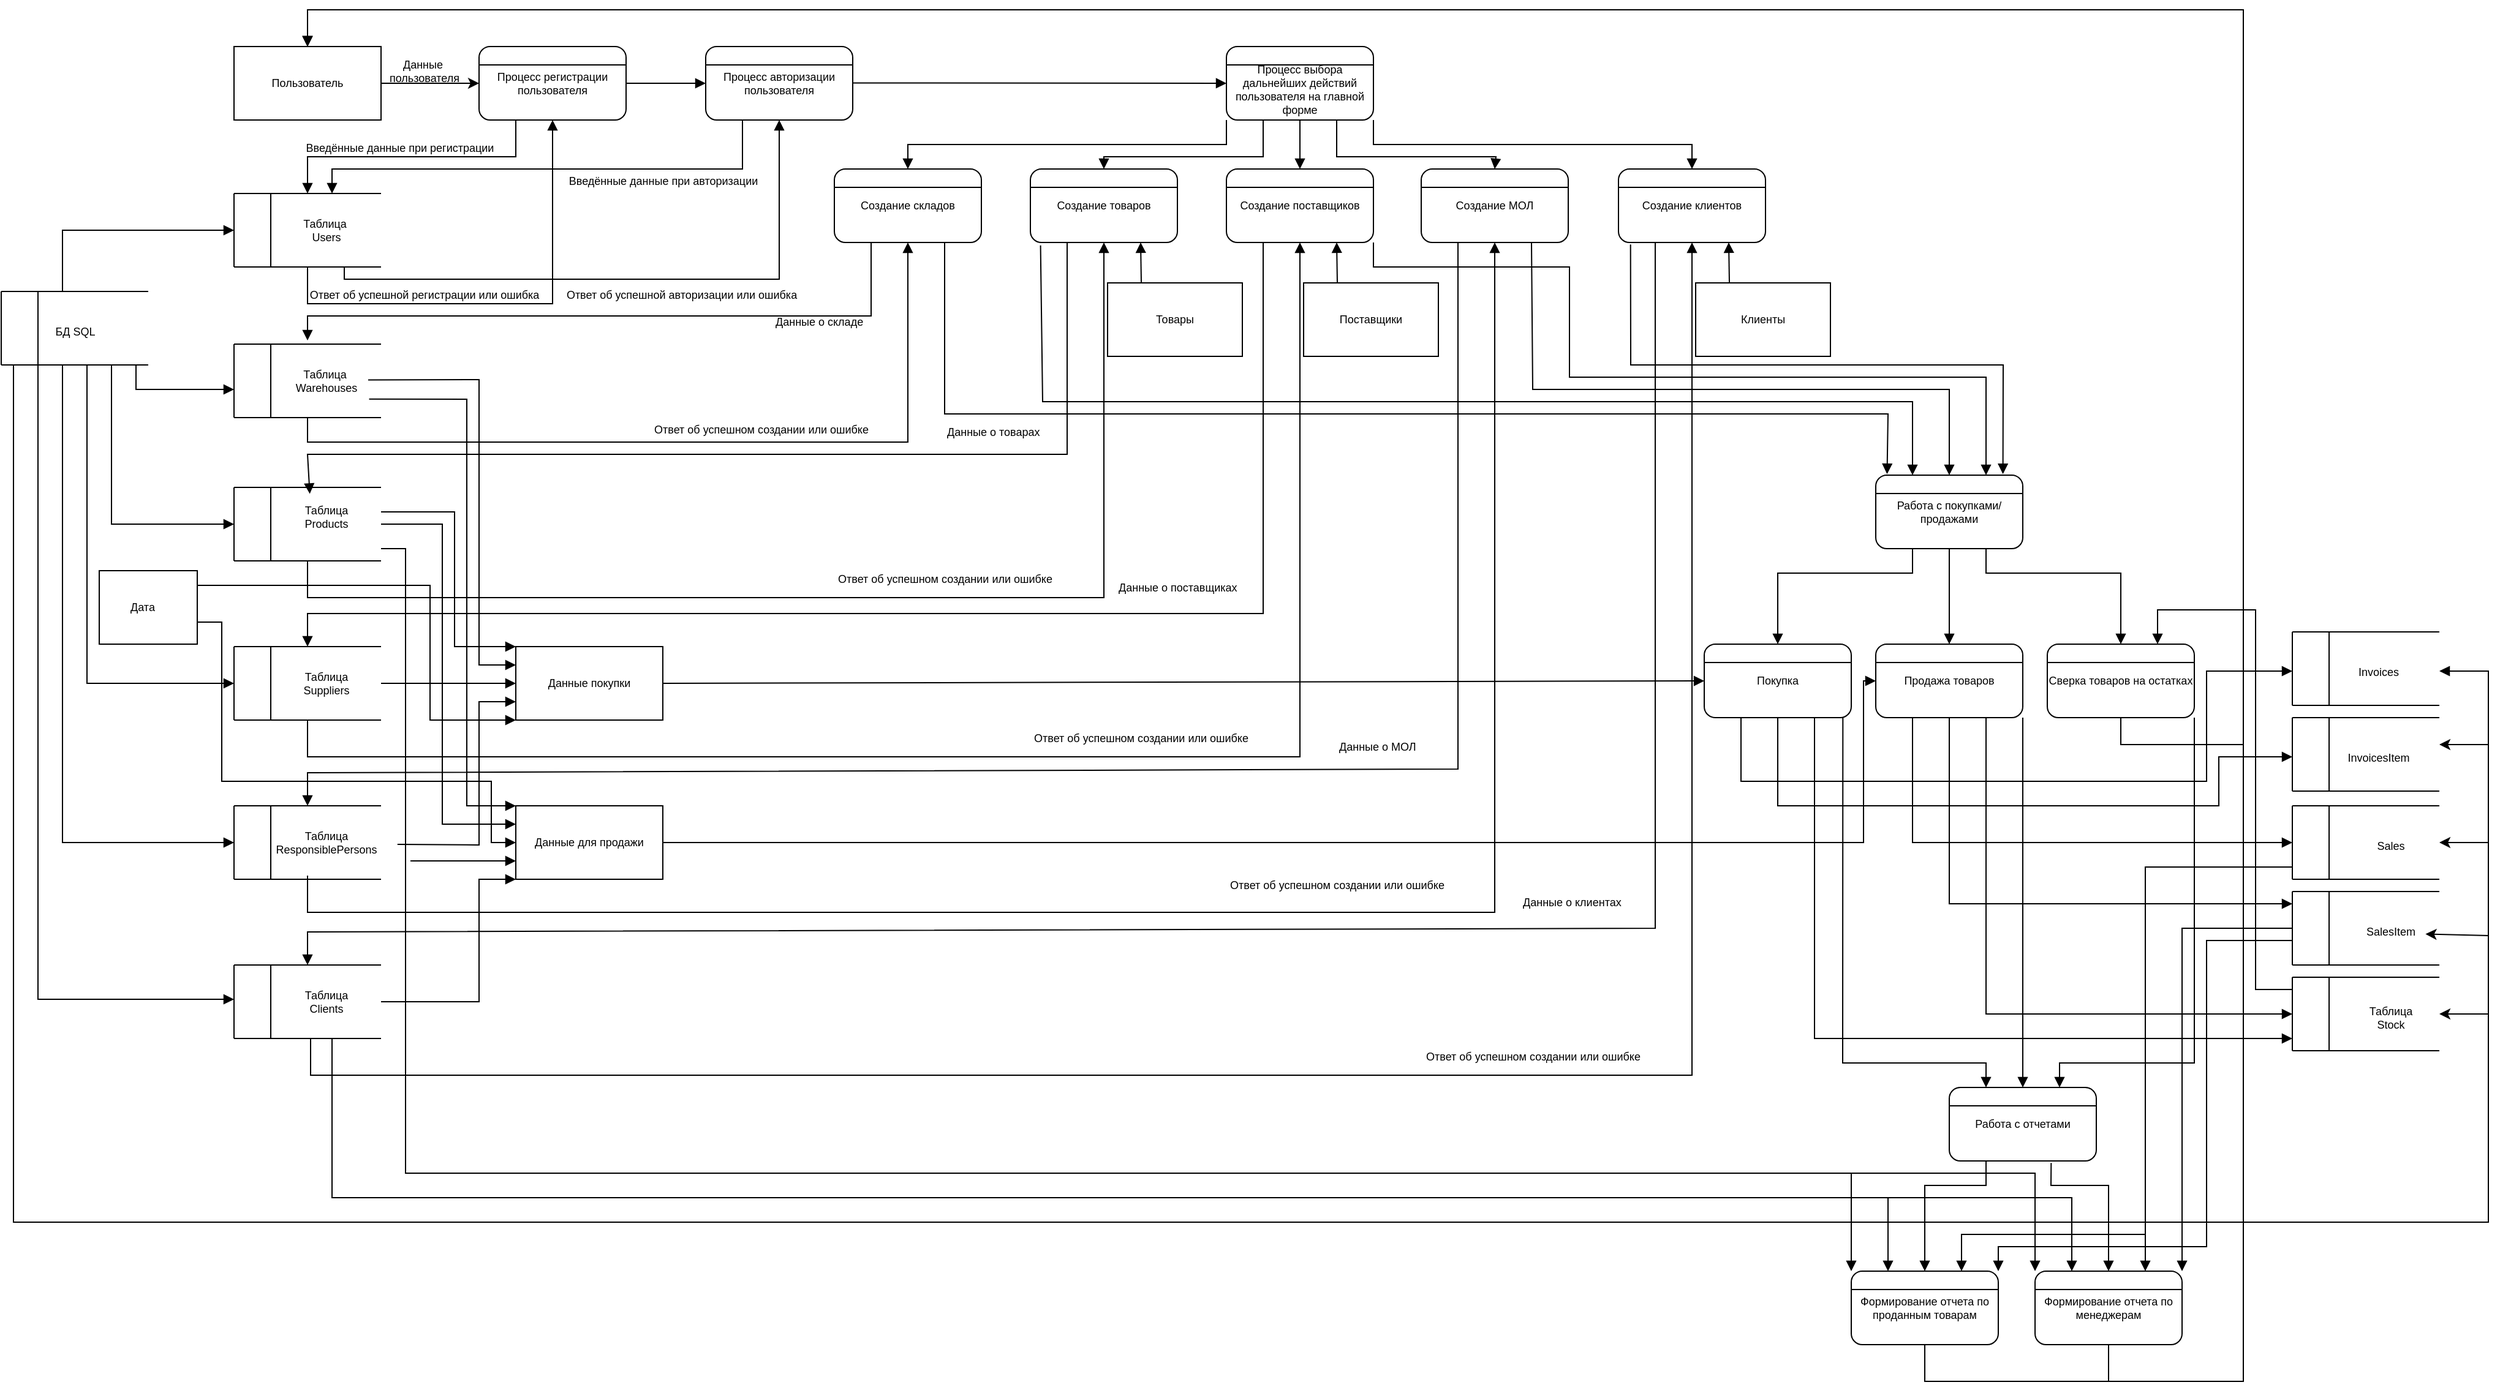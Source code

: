 <mxfile version="24.5.4" type="github">
  <diagram name="Страница — 1" id="gPVuAKhzFMYL5_pK9rEg">
    <mxGraphModel dx="764" dy="316" grid="1" gridSize="10" guides="1" tooltips="1" connect="1" arrows="1" fold="1" page="1" pageScale="1" pageWidth="1169" pageHeight="1654" math="0" shadow="0">
      <root>
        <mxCell id="0" />
        <mxCell id="1" parent="0" />
        <mxCell id="UiJpd1ssoH22hnzhnxBL-210" value="" style="rounded=0;whiteSpace=wrap;html=1;fontSize=9;" vertex="1" parent="1">
          <mxGeometry x="90" y="548" width="80" height="60" as="geometry" />
        </mxCell>
        <mxCell id="-HvmPeVJCwgB6Xa54HTs-1" value="Пользователь" style="rounded=0;whiteSpace=wrap;html=1;fontSize=9;" parent="1" vertex="1">
          <mxGeometry x="200" y="120" width="120" height="60" as="geometry" />
        </mxCell>
        <mxCell id="-HvmPeVJCwgB6Xa54HTs-2" value="Процесс регистрации пользователя" style="rounded=1;whiteSpace=wrap;html=1;fontSize=9;" parent="1" vertex="1">
          <mxGeometry x="400" y="120" width="120" height="60" as="geometry" />
        </mxCell>
        <mxCell id="-HvmPeVJCwgB6Xa54HTs-3" value="" style="endArrow=none;html=1;rounded=0;exitX=0;exitY=0.25;exitDx=0;exitDy=0;entryX=1;entryY=0.25;entryDx=0;entryDy=0;fontSize=9;" parent="1" source="-HvmPeVJCwgB6Xa54HTs-2" target="-HvmPeVJCwgB6Xa54HTs-2" edge="1">
          <mxGeometry width="50" height="50" relative="1" as="geometry">
            <mxPoint x="470" y="180" as="sourcePoint" />
            <mxPoint x="520" y="130" as="targetPoint" />
          </mxGeometry>
        </mxCell>
        <mxCell id="-HvmPeVJCwgB6Xa54HTs-4" value="Процесс авторизации пользователя" style="rounded=1;whiteSpace=wrap;html=1;fontSize=9;" parent="1" vertex="1">
          <mxGeometry x="585" y="120" width="120" height="60" as="geometry" />
        </mxCell>
        <mxCell id="-HvmPeVJCwgB6Xa54HTs-5" value="" style="endArrow=none;html=1;rounded=0;exitX=0;exitY=0.25;exitDx=0;exitDy=0;entryX=1;entryY=0.25;entryDx=0;entryDy=0;fontSize=9;" parent="1" source="-HvmPeVJCwgB6Xa54HTs-4" target="-HvmPeVJCwgB6Xa54HTs-4" edge="1">
          <mxGeometry width="50" height="50" relative="1" as="geometry">
            <mxPoint x="655" y="180" as="sourcePoint" />
            <mxPoint x="705" y="130" as="targetPoint" />
          </mxGeometry>
        </mxCell>
        <mxCell id="-HvmPeVJCwgB6Xa54HTs-6" value="&lt;div style=&quot;font-size: 9px;&quot;&gt;&lt;br style=&quot;font-size: 9px;&quot;&gt;&lt;/div&gt;&lt;div style=&quot;font-size: 9px;&quot;&gt;&lt;span style=&quot;background-color: initial; font-size: 9px;&quot;&gt;Процесс выбора дальнейших действий пользователя на главной форме&lt;/span&gt;&lt;br style=&quot;font-size: 9px;&quot;&gt;&lt;/div&gt;" style="rounded=1;whiteSpace=wrap;html=1;fontSize=9;" parent="1" vertex="1">
          <mxGeometry x="1010" y="120" width="120" height="60" as="geometry" />
        </mxCell>
        <mxCell id="-HvmPeVJCwgB6Xa54HTs-7" value="" style="endArrow=none;html=1;rounded=0;exitX=0;exitY=0.25;exitDx=0;exitDy=0;entryX=1;entryY=0.25;entryDx=0;entryDy=0;fontSize=9;" parent="1" source="-HvmPeVJCwgB6Xa54HTs-6" target="-HvmPeVJCwgB6Xa54HTs-6" edge="1">
          <mxGeometry width="50" height="50" relative="1" as="geometry">
            <mxPoint x="1070" y="180" as="sourcePoint" />
            <mxPoint x="1120" y="130" as="targetPoint" />
          </mxGeometry>
        </mxCell>
        <mxCell id="-HvmPeVJCwgB6Xa54HTs-15" value="" style="group;fontSize=9;" parent="1" vertex="1" connectable="0">
          <mxGeometry x="200" y="240" width="130" height="60" as="geometry" />
        </mxCell>
        <mxCell id="-HvmPeVJCwgB6Xa54HTs-13" value="" style="group;flipV=0;flipH=1;fontSize=9;" parent="-HvmPeVJCwgB6Xa54HTs-15" vertex="1" connectable="0">
          <mxGeometry width="130" height="60" as="geometry" />
        </mxCell>
        <mxCell id="-HvmPeVJCwgB6Xa54HTs-8" value="" style="endArrow=none;html=1;rounded=0;fontSize=9;" parent="-HvmPeVJCwgB6Xa54HTs-13" edge="1">
          <mxGeometry width="50" height="50" relative="1" as="geometry">
            <mxPoint x="120" as="sourcePoint" />
            <mxPoint as="targetPoint" />
          </mxGeometry>
        </mxCell>
        <mxCell id="-HvmPeVJCwgB6Xa54HTs-11" value="" style="endArrow=none;html=1;rounded=0;fontSize=9;" parent="-HvmPeVJCwgB6Xa54HTs-13" edge="1">
          <mxGeometry width="50" height="50" relative="1" as="geometry">
            <mxPoint y="60" as="sourcePoint" />
            <mxPoint as="targetPoint" />
          </mxGeometry>
        </mxCell>
        <mxCell id="-HvmPeVJCwgB6Xa54HTs-12" value="" style="endArrow=none;html=1;rounded=0;fontSize=9;" parent="-HvmPeVJCwgB6Xa54HTs-13" edge="1">
          <mxGeometry width="50" height="50" relative="1" as="geometry">
            <mxPoint x="120" y="60" as="sourcePoint" />
            <mxPoint y="60" as="targetPoint" />
          </mxGeometry>
        </mxCell>
        <mxCell id="-HvmPeVJCwgB6Xa54HTs-16" value="&lt;div style=&quot;font-size: 9px;&quot;&gt;Таблица&amp;nbsp;&lt;/div&gt;&lt;div style=&quot;font-size: 9px;&quot;&gt;Users&lt;/div&gt;" style="text;html=1;align=center;verticalAlign=middle;resizable=0;points=[];autosize=1;strokeColor=none;fillColor=none;fontSize=9;" parent="-HvmPeVJCwgB6Xa54HTs-13" vertex="1">
          <mxGeometry x="45" y="10" width="60" height="40" as="geometry" />
        </mxCell>
        <mxCell id="-HvmPeVJCwgB6Xa54HTs-14" value="" style="endArrow=none;html=1;rounded=0;fontSize=9;" parent="-HvmPeVJCwgB6Xa54HTs-15" edge="1">
          <mxGeometry width="50" height="50" relative="1" as="geometry">
            <mxPoint x="30" y="60" as="sourcePoint" />
            <mxPoint x="30" as="targetPoint" />
          </mxGeometry>
        </mxCell>
        <mxCell id="-HvmPeVJCwgB6Xa54HTs-18" value="" style="endArrow=classic;html=1;rounded=0;entryX=0;entryY=0.5;entryDx=0;entryDy=0;fontSize=9;" parent="1" target="-HvmPeVJCwgB6Xa54HTs-2" edge="1">
          <mxGeometry width="50" height="50" relative="1" as="geometry">
            <mxPoint x="320" y="150" as="sourcePoint" />
            <mxPoint x="370" y="100" as="targetPoint" />
          </mxGeometry>
        </mxCell>
        <mxCell id="-HvmPeVJCwgB6Xa54HTs-20" value="" style="endArrow=block;html=1;rounded=0;exitX=0.25;exitY=1;exitDx=0;exitDy=0;fontSize=9;endFill=1;" parent="1" source="-HvmPeVJCwgB6Xa54HTs-2" edge="1">
          <mxGeometry width="50" height="50" relative="1" as="geometry">
            <mxPoint x="550" y="350" as="sourcePoint" />
            <mxPoint x="260" y="240" as="targetPoint" />
            <Array as="points">
              <mxPoint x="430" y="210" />
              <mxPoint x="260" y="210" />
            </Array>
          </mxGeometry>
        </mxCell>
        <mxCell id="-HvmPeVJCwgB6Xa54HTs-21" value="Данные&amp;nbsp;&lt;div style=&quot;font-size: 9px;&quot;&gt;пользователя&lt;/div&gt;" style="text;html=1;align=center;verticalAlign=middle;resizable=0;points=[];autosize=1;strokeColor=none;fillColor=none;fontSize=9;" parent="1" vertex="1">
          <mxGeometry x="315" y="120" width="80" height="40" as="geometry" />
        </mxCell>
        <mxCell id="-HvmPeVJCwgB6Xa54HTs-22" value="Введённые данные при регистрации" style="text;html=1;align=center;verticalAlign=middle;resizable=0;points=[];autosize=1;strokeColor=none;fillColor=none;fontSize=9;" parent="1" vertex="1">
          <mxGeometry x="245" y="193" width="180" height="20" as="geometry" />
        </mxCell>
        <mxCell id="-HvmPeVJCwgB6Xa54HTs-23" value="" style="endArrow=block;html=1;rounded=0;exitX=1;exitY=0.5;exitDx=0;exitDy=0;entryX=0;entryY=0.5;entryDx=0;entryDy=0;fontSize=9;endFill=1;" parent="1" source="-HvmPeVJCwgB6Xa54HTs-2" target="-HvmPeVJCwgB6Xa54HTs-4" edge="1">
          <mxGeometry width="50" height="50" relative="1" as="geometry">
            <mxPoint x="530" y="280" as="sourcePoint" />
            <mxPoint x="580" y="230" as="targetPoint" />
          </mxGeometry>
        </mxCell>
        <mxCell id="-HvmPeVJCwgB6Xa54HTs-24" value="" style="endArrow=block;html=1;rounded=0;entryX=0.5;entryY=1;entryDx=0;entryDy=0;fontSize=9;endFill=1;" parent="1" target="-HvmPeVJCwgB6Xa54HTs-2" edge="1">
          <mxGeometry width="50" height="50" relative="1" as="geometry">
            <mxPoint x="260" y="300" as="sourcePoint" />
            <mxPoint x="520" y="230" as="targetPoint" />
            <Array as="points">
              <mxPoint x="260" y="330" />
              <mxPoint x="460" y="330" />
              <mxPoint x="460" y="310" />
            </Array>
          </mxGeometry>
        </mxCell>
        <mxCell id="-HvmPeVJCwgB6Xa54HTs-25" value="" style="endArrow=block;html=1;rounded=0;exitX=0.25;exitY=1;exitDx=0;exitDy=0;fontSize=9;endFill=1;" parent="1" source="-HvmPeVJCwgB6Xa54HTs-4" edge="1">
          <mxGeometry width="50" height="50" relative="1" as="geometry">
            <mxPoint x="530" y="310" as="sourcePoint" />
            <mxPoint x="280" y="240" as="targetPoint" />
            <Array as="points">
              <mxPoint x="615" y="220" />
              <mxPoint x="280" y="220" />
            </Array>
          </mxGeometry>
        </mxCell>
        <mxCell id="-HvmPeVJCwgB6Xa54HTs-26" value="Ответ об успешной регистрации или ошибка" style="text;html=1;align=center;verticalAlign=middle;resizable=0;points=[];autosize=1;strokeColor=none;fillColor=none;fontSize=9;" parent="1" vertex="1">
          <mxGeometry x="250" y="313" width="210" height="20" as="geometry" />
        </mxCell>
        <mxCell id="-HvmPeVJCwgB6Xa54HTs-27" value="Введённые данные при авторизации" style="text;html=1;align=center;verticalAlign=middle;resizable=0;points=[];autosize=1;strokeColor=none;fillColor=none;fontSize=9;" parent="1" vertex="1">
          <mxGeometry x="460" y="220" width="180" height="20" as="geometry" />
        </mxCell>
        <mxCell id="-HvmPeVJCwgB6Xa54HTs-28" value="" style="endArrow=block;html=1;rounded=0;entryX=0.5;entryY=1;entryDx=0;entryDy=0;fontSize=9;endFill=1;" parent="1" target="-HvmPeVJCwgB6Xa54HTs-4" edge="1">
          <mxGeometry width="50" height="50" relative="1" as="geometry">
            <mxPoint x="290" y="300" as="sourcePoint" />
            <mxPoint x="640" y="310" as="targetPoint" />
            <Array as="points">
              <mxPoint x="290" y="310" />
              <mxPoint x="645" y="310" />
            </Array>
          </mxGeometry>
        </mxCell>
        <mxCell id="-HvmPeVJCwgB6Xa54HTs-29" value="" style="group;fontSize=9;" parent="1" vertex="1" connectable="0">
          <mxGeometry x="10" y="320" width="120" height="60" as="geometry" />
        </mxCell>
        <mxCell id="-HvmPeVJCwgB6Xa54HTs-30" value="" style="group;flipV=0;flipH=1;fontSize=9;" parent="-HvmPeVJCwgB6Xa54HTs-29" vertex="1" connectable="0">
          <mxGeometry width="120" height="60" as="geometry" />
        </mxCell>
        <mxCell id="-HvmPeVJCwgB6Xa54HTs-31" value="" style="endArrow=none;html=1;rounded=0;fontSize=9;" parent="-HvmPeVJCwgB6Xa54HTs-30" edge="1">
          <mxGeometry width="50" height="50" relative="1" as="geometry">
            <mxPoint x="120" as="sourcePoint" />
            <mxPoint as="targetPoint" />
          </mxGeometry>
        </mxCell>
        <mxCell id="-HvmPeVJCwgB6Xa54HTs-32" value="" style="endArrow=none;html=1;rounded=0;fontSize=9;" parent="-HvmPeVJCwgB6Xa54HTs-30" edge="1">
          <mxGeometry width="50" height="50" relative="1" as="geometry">
            <mxPoint y="60" as="sourcePoint" />
            <mxPoint as="targetPoint" />
          </mxGeometry>
        </mxCell>
        <mxCell id="-HvmPeVJCwgB6Xa54HTs-33" value="" style="endArrow=none;html=1;rounded=0;fontSize=9;" parent="-HvmPeVJCwgB6Xa54HTs-30" edge="1">
          <mxGeometry width="50" height="50" relative="1" as="geometry">
            <mxPoint x="120" y="60" as="sourcePoint" />
            <mxPoint y="60" as="targetPoint" />
          </mxGeometry>
        </mxCell>
        <mxCell id="-HvmPeVJCwgB6Xa54HTs-34" value="" style="endArrow=none;html=1;rounded=0;fontSize=9;" parent="-HvmPeVJCwgB6Xa54HTs-29" edge="1">
          <mxGeometry width="50" height="50" relative="1" as="geometry">
            <mxPoint x="30" y="60" as="sourcePoint" />
            <mxPoint x="30" as="targetPoint" />
          </mxGeometry>
        </mxCell>
        <mxCell id="-HvmPeVJCwgB6Xa54HTs-35" value="" style="endArrow=block;html=1;rounded=0;fontSize=9;endFill=1;" parent="1" edge="1">
          <mxGeometry width="50" height="50" relative="1" as="geometry">
            <mxPoint x="60" y="320" as="sourcePoint" />
            <mxPoint x="200" y="270" as="targetPoint" />
            <Array as="points">
              <mxPoint x="60" y="270" />
            </Array>
          </mxGeometry>
        </mxCell>
        <mxCell id="-HvmPeVJCwgB6Xa54HTs-36" value="БД SQL" style="text;html=1;align=center;verticalAlign=middle;resizable=0;points=[];autosize=1;strokeColor=none;fillColor=none;fontSize=9;" parent="1" vertex="1">
          <mxGeometry x="40" y="343" width="60" height="20" as="geometry" />
        </mxCell>
        <mxCell id="-HvmPeVJCwgB6Xa54HTs-37" value="Ответ об успешной авторизации или ошибка" style="text;html=1;align=center;verticalAlign=middle;resizable=0;points=[];autosize=1;strokeColor=none;fillColor=none;fontSize=9;" parent="1" vertex="1">
          <mxGeometry x="460" y="313" width="210" height="20" as="geometry" />
        </mxCell>
        <mxCell id="-HvmPeVJCwgB6Xa54HTs-40" value="" style="endArrow=block;html=1;rounded=0;exitX=1;exitY=0.5;exitDx=0;exitDy=0;entryX=0;entryY=0.5;entryDx=0;entryDy=0;fontSize=9;endFill=1;" parent="1" edge="1" target="-HvmPeVJCwgB6Xa54HTs-6">
          <mxGeometry width="50" height="50" relative="1" as="geometry">
            <mxPoint x="705" y="149.71" as="sourcePoint" />
            <mxPoint x="770" y="149.71" as="targetPoint" />
          </mxGeometry>
        </mxCell>
        <mxCell id="-HvmPeVJCwgB6Xa54HTs-42" value="Создание складов" style="rounded=1;whiteSpace=wrap;html=1;fontSize=9;" parent="1" vertex="1">
          <mxGeometry x="690" y="220" width="120" height="60" as="geometry" />
        </mxCell>
        <mxCell id="-HvmPeVJCwgB6Xa54HTs-43" value="" style="endArrow=none;html=1;rounded=0;exitX=0;exitY=0.25;exitDx=0;exitDy=0;entryX=1;entryY=0.25;entryDx=0;entryDy=0;fontSize=9;" parent="1" source="-HvmPeVJCwgB6Xa54HTs-42" target="-HvmPeVJCwgB6Xa54HTs-42" edge="1">
          <mxGeometry width="50" height="50" relative="1" as="geometry">
            <mxPoint x="790" y="280" as="sourcePoint" />
            <mxPoint x="840" y="230" as="targetPoint" />
          </mxGeometry>
        </mxCell>
        <mxCell id="-HvmPeVJCwgB6Xa54HTs-44" value="Создание товаров" style="rounded=1;whiteSpace=wrap;html=1;fontSize=9;" parent="1" vertex="1">
          <mxGeometry x="850" y="220" width="120" height="60" as="geometry" />
        </mxCell>
        <mxCell id="-HvmPeVJCwgB6Xa54HTs-45" value="" style="endArrow=none;html=1;rounded=0;exitX=0;exitY=0.25;exitDx=0;exitDy=0;entryX=1;entryY=0.25;entryDx=0;entryDy=0;fontSize=9;" parent="1" source="-HvmPeVJCwgB6Xa54HTs-44" target="-HvmPeVJCwgB6Xa54HTs-44" edge="1">
          <mxGeometry width="50" height="50" relative="1" as="geometry">
            <mxPoint x="940" y="280" as="sourcePoint" />
            <mxPoint x="990" y="230" as="targetPoint" />
          </mxGeometry>
        </mxCell>
        <mxCell id="-HvmPeVJCwgB6Xa54HTs-48" value="" style="group;fontSize=9;" parent="1" vertex="1" connectable="0">
          <mxGeometry x="200" y="363" width="120" height="60" as="geometry" />
        </mxCell>
        <mxCell id="-HvmPeVJCwgB6Xa54HTs-49" value="" style="group;flipV=0;flipH=1;fontSize=9;" parent="-HvmPeVJCwgB6Xa54HTs-48" vertex="1" connectable="0">
          <mxGeometry width="120" height="60" as="geometry" />
        </mxCell>
        <mxCell id="-HvmPeVJCwgB6Xa54HTs-50" value="" style="endArrow=none;html=1;rounded=0;fontSize=9;" parent="-HvmPeVJCwgB6Xa54HTs-49" edge="1">
          <mxGeometry width="50" height="50" relative="1" as="geometry">
            <mxPoint x="120" as="sourcePoint" />
            <mxPoint as="targetPoint" />
          </mxGeometry>
        </mxCell>
        <mxCell id="-HvmPeVJCwgB6Xa54HTs-51" value="" style="endArrow=none;html=1;rounded=0;fontSize=9;" parent="-HvmPeVJCwgB6Xa54HTs-49" edge="1">
          <mxGeometry width="50" height="50" relative="1" as="geometry">
            <mxPoint y="60" as="sourcePoint" />
            <mxPoint as="targetPoint" />
          </mxGeometry>
        </mxCell>
        <mxCell id="-HvmPeVJCwgB6Xa54HTs-52" value="" style="endArrow=none;html=1;rounded=0;fontSize=9;" parent="-HvmPeVJCwgB6Xa54HTs-49" edge="1">
          <mxGeometry width="50" height="50" relative="1" as="geometry">
            <mxPoint x="120" y="60" as="sourcePoint" />
            <mxPoint y="60" as="targetPoint" />
          </mxGeometry>
        </mxCell>
        <mxCell id="-HvmPeVJCwgB6Xa54HTs-55" value="Таблица&amp;nbsp;&lt;div style=&quot;font-size: 9px;&quot;&gt;Warehouses&lt;/div&gt;" style="text;html=1;align=center;verticalAlign=middle;resizable=0;points=[];autosize=1;strokeColor=none;fillColor=none;fontSize=9;" parent="-HvmPeVJCwgB6Xa54HTs-49" vertex="1">
          <mxGeometry x="40" y="10" width="70" height="40" as="geometry" />
        </mxCell>
        <mxCell id="-HvmPeVJCwgB6Xa54HTs-53" value="" style="endArrow=none;html=1;rounded=0;fontSize=9;" parent="-HvmPeVJCwgB6Xa54HTs-48" edge="1">
          <mxGeometry width="50" height="50" relative="1" as="geometry">
            <mxPoint x="30" y="60" as="sourcePoint" />
            <mxPoint x="30" as="targetPoint" />
          </mxGeometry>
        </mxCell>
        <mxCell id="-HvmPeVJCwgB6Xa54HTs-54" value="" style="endArrow=block;html=1;rounded=0;exitX=0.25;exitY=1;exitDx=0;exitDy=0;fontSize=9;endFill=1;" parent="1" source="-HvmPeVJCwgB6Xa54HTs-42" edge="1">
          <mxGeometry width="50" height="50" relative="1" as="geometry">
            <mxPoint x="620" y="370" as="sourcePoint" />
            <mxPoint x="260" y="360" as="targetPoint" />
            <Array as="points">
              <mxPoint x="720" y="340" />
              <mxPoint x="260" y="340" />
            </Array>
          </mxGeometry>
        </mxCell>
        <mxCell id="-HvmPeVJCwgB6Xa54HTs-56" value="" style="endArrow=block;html=1;rounded=0;entryX=0.5;entryY=1;entryDx=0;entryDy=0;fontSize=9;endFill=1;" parent="1" target="-HvmPeVJCwgB6Xa54HTs-42" edge="1">
          <mxGeometry width="50" height="50" relative="1" as="geometry">
            <mxPoint x="260" y="423" as="sourcePoint" />
            <mxPoint x="750.0" y="283" as="targetPoint" />
            <Array as="points">
              <mxPoint x="260" y="443" />
              <mxPoint x="750" y="443" />
            </Array>
          </mxGeometry>
        </mxCell>
        <mxCell id="-HvmPeVJCwgB6Xa54HTs-57" value="&lt;div style=&quot;text-align: center; font-size: 9px;&quot;&gt;&lt;span style=&quot;background-color: initial; text-wrap: nowrap; font-size: 9px;&quot;&gt;&lt;font style=&quot;font-size: 9px;&quot;&gt;Данные о складе&lt;/font&gt;&lt;/span&gt;&lt;/div&gt;" style="text;whiteSpace=wrap;html=1;fontSize=9;" parent="1" vertex="1">
          <mxGeometry x="640" y="333" width="80" height="20" as="geometry" />
        </mxCell>
        <mxCell id="-HvmPeVJCwgB6Xa54HTs-58" value="Ответ об успешном создании или ошибке" style="text;html=1;align=center;verticalAlign=middle;resizable=0;points=[];autosize=1;strokeColor=none;fillColor=none;fontSize=9;" parent="1" vertex="1">
          <mxGeometry x="530" y="423" width="200" height="20" as="geometry" />
        </mxCell>
        <mxCell id="UiJpd1ssoH22hnzhnxBL-1" value="" style="group;fontSize=9;" vertex="1" connectable="0" parent="1">
          <mxGeometry x="200" y="480" width="165" height="60" as="geometry" />
        </mxCell>
        <mxCell id="UiJpd1ssoH22hnzhnxBL-2" value="" style="group;flipV=0;flipH=1;fontSize=9;" vertex="1" connectable="0" parent="UiJpd1ssoH22hnzhnxBL-1">
          <mxGeometry width="165" height="60" as="geometry" />
        </mxCell>
        <mxCell id="UiJpd1ssoH22hnzhnxBL-3" value="" style="endArrow=none;html=1;rounded=0;fontSize=9;" edge="1" parent="UiJpd1ssoH22hnzhnxBL-2">
          <mxGeometry width="50" height="50" relative="1" as="geometry">
            <mxPoint x="120" as="sourcePoint" />
            <mxPoint as="targetPoint" />
          </mxGeometry>
        </mxCell>
        <mxCell id="UiJpd1ssoH22hnzhnxBL-4" value="" style="endArrow=none;html=1;rounded=0;fontSize=9;" edge="1" parent="UiJpd1ssoH22hnzhnxBL-2">
          <mxGeometry width="50" height="50" relative="1" as="geometry">
            <mxPoint y="60" as="sourcePoint" />
            <mxPoint as="targetPoint" />
          </mxGeometry>
        </mxCell>
        <mxCell id="UiJpd1ssoH22hnzhnxBL-5" value="" style="endArrow=none;html=1;rounded=0;fontSize=9;" edge="1" parent="UiJpd1ssoH22hnzhnxBL-2">
          <mxGeometry width="50" height="50" relative="1" as="geometry">
            <mxPoint x="120" y="60" as="sourcePoint" />
            <mxPoint y="60" as="targetPoint" />
          </mxGeometry>
        </mxCell>
        <mxCell id="UiJpd1ssoH22hnzhnxBL-6" value="Таблица&lt;div style=&quot;font-size: 9px;&quot;&gt;Products&lt;/div&gt;&lt;div style=&quot;font-size: 9px;&quot;&gt;&lt;div style=&quot;font-size: 9px;&quot;&gt;&lt;br style=&quot;font-size: 9px;&quot;&gt;&lt;/div&gt;&lt;/div&gt;" style="text;html=1;align=center;verticalAlign=middle;resizable=0;points=[];autosize=1;strokeColor=none;fillColor=none;fontSize=9;" vertex="1" parent="UiJpd1ssoH22hnzhnxBL-2">
          <mxGeometry x="45" y="5" width="60" height="50" as="geometry" />
        </mxCell>
        <mxCell id="UiJpd1ssoH22hnzhnxBL-7" value="" style="endArrow=none;html=1;rounded=0;fontSize=9;" edge="1" parent="UiJpd1ssoH22hnzhnxBL-1">
          <mxGeometry width="50" height="50" relative="1" as="geometry">
            <mxPoint x="30" y="60" as="sourcePoint" />
            <mxPoint x="30" as="targetPoint" />
          </mxGeometry>
        </mxCell>
        <mxCell id="UiJpd1ssoH22hnzhnxBL-8" value="" style="endArrow=block;html=1;rounded=0;exitX=0.25;exitY=1;exitDx=0;exitDy=0;entryX=0.281;entryY=0.005;entryDx=0;entryDy=0;entryPerimeter=0;fontSize=9;endFill=1;" edge="1" parent="1" source="-HvmPeVJCwgB6Xa54HTs-44" target="UiJpd1ssoH22hnzhnxBL-6">
          <mxGeometry width="50" height="50" relative="1" as="geometry">
            <mxPoint x="910" y="283" as="sourcePoint" />
            <mxPoint x="260" y="473" as="targetPoint" />
            <Array as="points">
              <mxPoint x="880" y="453" />
              <mxPoint x="260" y="453" />
            </Array>
          </mxGeometry>
        </mxCell>
        <mxCell id="UiJpd1ssoH22hnzhnxBL-9" value="" style="endArrow=block;html=1;rounded=0;entryX=0.5;entryY=1;entryDx=0;entryDy=0;fontSize=9;endFill=1;" edge="1" parent="1" target="-HvmPeVJCwgB6Xa54HTs-44">
          <mxGeometry width="50" height="50" relative="1" as="geometry">
            <mxPoint x="260" y="540" as="sourcePoint" />
            <mxPoint x="445" y="570" as="targetPoint" />
            <Array as="points">
              <mxPoint x="260" y="570" />
              <mxPoint x="910" y="570" />
            </Array>
          </mxGeometry>
        </mxCell>
        <mxCell id="UiJpd1ssoH22hnzhnxBL-10" value="&lt;div style=&quot;text-align: center; font-size: 9px;&quot;&gt;&lt;span style=&quot;background-color: initial; text-wrap: nowrap; font-size: 9px;&quot;&gt;&lt;font style=&quot;font-size: 9px;&quot;&gt;Данные о товарах&lt;/font&gt;&lt;/span&gt;&lt;/div&gt;" style="text;whiteSpace=wrap;html=1;fontSize=9;" vertex="1" parent="1">
          <mxGeometry x="780" y="423" width="80" height="20" as="geometry" />
        </mxCell>
        <mxCell id="UiJpd1ssoH22hnzhnxBL-11" value="Ответ об успешном создании или ошибке" style="text;html=1;align=center;verticalAlign=middle;resizable=0;points=[];autosize=1;strokeColor=none;fillColor=none;fontSize=9;" vertex="1" parent="1">
          <mxGeometry x="680" y="545" width="200" height="20" as="geometry" />
        </mxCell>
        <mxCell id="UiJpd1ssoH22hnzhnxBL-12" value="Создание поставщиков" style="rounded=1;whiteSpace=wrap;html=1;fontSize=9;" vertex="1" parent="1">
          <mxGeometry x="1010" y="220" width="120" height="60" as="geometry" />
        </mxCell>
        <mxCell id="UiJpd1ssoH22hnzhnxBL-13" value="" style="endArrow=none;html=1;rounded=0;exitX=0;exitY=0.25;exitDx=0;exitDy=0;entryX=1;entryY=0.25;entryDx=0;entryDy=0;fontSize=9;" edge="1" source="UiJpd1ssoH22hnzhnxBL-12" target="UiJpd1ssoH22hnzhnxBL-12" parent="1">
          <mxGeometry width="50" height="50" relative="1" as="geometry">
            <mxPoint x="1090" y="280" as="sourcePoint" />
            <mxPoint x="1140" y="230" as="targetPoint" />
          </mxGeometry>
        </mxCell>
        <mxCell id="UiJpd1ssoH22hnzhnxBL-14" value="Создание МОЛ" style="rounded=1;whiteSpace=wrap;html=1;fontSize=9;" vertex="1" parent="1">
          <mxGeometry x="1169" y="220" width="120" height="60" as="geometry" />
        </mxCell>
        <mxCell id="UiJpd1ssoH22hnzhnxBL-15" value="" style="endArrow=none;html=1;rounded=0;exitX=0;exitY=0.25;exitDx=0;exitDy=0;entryX=1;entryY=0.25;entryDx=0;entryDy=0;fontSize=9;" edge="1" parent="1" source="UiJpd1ssoH22hnzhnxBL-14" target="UiJpd1ssoH22hnzhnxBL-14">
          <mxGeometry width="50" height="50" relative="1" as="geometry">
            <mxPoint x="1259" y="280" as="sourcePoint" />
            <mxPoint x="1309" y="230" as="targetPoint" />
          </mxGeometry>
        </mxCell>
        <mxCell id="UiJpd1ssoH22hnzhnxBL-16" value="Создание клиентов" style="rounded=1;whiteSpace=wrap;html=1;fontSize=9;" vertex="1" parent="1">
          <mxGeometry x="1330" y="220" width="120" height="60" as="geometry" />
        </mxCell>
        <mxCell id="UiJpd1ssoH22hnzhnxBL-17" value="" style="endArrow=none;html=1;rounded=0;exitX=0;exitY=0.25;exitDx=0;exitDy=0;entryX=1;entryY=0.25;entryDx=0;entryDy=0;fontSize=9;" edge="1" parent="1" source="UiJpd1ssoH22hnzhnxBL-16" target="UiJpd1ssoH22hnzhnxBL-16">
          <mxGeometry width="50" height="50" relative="1" as="geometry">
            <mxPoint x="1420" y="280" as="sourcePoint" />
            <mxPoint x="1470" y="230" as="targetPoint" />
          </mxGeometry>
        </mxCell>
        <mxCell id="UiJpd1ssoH22hnzhnxBL-18" value="" style="endArrow=block;html=1;rounded=0;entryX=0.5;entryY=0;entryDx=0;entryDy=0;exitX=0;exitY=1;exitDx=0;exitDy=0;fontSize=9;endFill=1;" edge="1" parent="1" source="-HvmPeVJCwgB6Xa54HTs-6" target="-HvmPeVJCwgB6Xa54HTs-42">
          <mxGeometry width="50" height="50" relative="1" as="geometry">
            <mxPoint x="830" y="200" as="sourcePoint" />
            <mxPoint x="880" y="150" as="targetPoint" />
            <Array as="points">
              <mxPoint x="1010" y="200" />
              <mxPoint x="750" y="200" />
            </Array>
          </mxGeometry>
        </mxCell>
        <mxCell id="UiJpd1ssoH22hnzhnxBL-19" value="" style="endArrow=block;html=1;rounded=0;entryX=0.5;entryY=0;entryDx=0;entryDy=0;exitX=0.25;exitY=1;exitDx=0;exitDy=0;fontSize=9;endFill=1;" edge="1" parent="1" source="-HvmPeVJCwgB6Xa54HTs-6" target="-HvmPeVJCwgB6Xa54HTs-44">
          <mxGeometry width="50" height="50" relative="1" as="geometry">
            <mxPoint x="1080" y="350" as="sourcePoint" />
            <mxPoint x="1130" y="300" as="targetPoint" />
            <Array as="points">
              <mxPoint x="1040" y="210" />
              <mxPoint x="910" y="210" />
            </Array>
          </mxGeometry>
        </mxCell>
        <mxCell id="UiJpd1ssoH22hnzhnxBL-21" value="" style="endArrow=block;html=1;rounded=0;exitX=0.5;exitY=1;exitDx=0;exitDy=0;entryX=0.5;entryY=0;entryDx=0;entryDy=0;fontSize=9;endFill=1;" edge="1" parent="1" source="-HvmPeVJCwgB6Xa54HTs-6" target="UiJpd1ssoH22hnzhnxBL-12">
          <mxGeometry width="50" height="50" relative="1" as="geometry">
            <mxPoint x="1080" y="350" as="sourcePoint" />
            <mxPoint x="1130" y="300" as="targetPoint" />
          </mxGeometry>
        </mxCell>
        <mxCell id="UiJpd1ssoH22hnzhnxBL-22" value="" style="endArrow=block;html=1;rounded=0;entryX=0.5;entryY=0;entryDx=0;entryDy=0;exitX=0.75;exitY=1;exitDx=0;exitDy=0;fontSize=9;endFill=1;" edge="1" parent="1" source="-HvmPeVJCwgB6Xa54HTs-6" target="UiJpd1ssoH22hnzhnxBL-14">
          <mxGeometry width="50" height="50" relative="1" as="geometry">
            <mxPoint x="1100" y="190" as="sourcePoint" />
            <mxPoint x="1130" y="300" as="targetPoint" />
            <Array as="points">
              <mxPoint x="1100" y="210" />
              <mxPoint x="1230" y="210" />
            </Array>
          </mxGeometry>
        </mxCell>
        <mxCell id="UiJpd1ssoH22hnzhnxBL-23" value="" style="endArrow=block;html=1;rounded=0;entryX=0.5;entryY=0;entryDx=0;entryDy=0;exitX=1;exitY=1;exitDx=0;exitDy=0;fontSize=9;endFill=1;" edge="1" parent="1" source="-HvmPeVJCwgB6Xa54HTs-6" target="UiJpd1ssoH22hnzhnxBL-16">
          <mxGeometry width="50" height="50" relative="1" as="geometry">
            <mxPoint x="1180" y="180" as="sourcePoint" />
            <mxPoint x="1130" y="300" as="targetPoint" />
            <Array as="points">
              <mxPoint x="1130" y="200" />
              <mxPoint x="1390" y="200" />
            </Array>
          </mxGeometry>
        </mxCell>
        <mxCell id="UiJpd1ssoH22hnzhnxBL-31" value="" style="group;fontSize=9;" vertex="1" connectable="0" parent="1">
          <mxGeometry x="200" y="610" width="165" height="60" as="geometry" />
        </mxCell>
        <mxCell id="UiJpd1ssoH22hnzhnxBL-32" value="" style="group;flipV=0;flipH=1;fontSize=9;" vertex="1" connectable="0" parent="UiJpd1ssoH22hnzhnxBL-31">
          <mxGeometry width="165" height="60" as="geometry" />
        </mxCell>
        <mxCell id="UiJpd1ssoH22hnzhnxBL-33" value="" style="endArrow=none;html=1;rounded=0;fontSize=9;" edge="1" parent="UiJpd1ssoH22hnzhnxBL-32">
          <mxGeometry width="50" height="50" relative="1" as="geometry">
            <mxPoint x="120" as="sourcePoint" />
            <mxPoint as="targetPoint" />
          </mxGeometry>
        </mxCell>
        <mxCell id="UiJpd1ssoH22hnzhnxBL-34" value="" style="endArrow=none;html=1;rounded=0;fontSize=9;" edge="1" parent="UiJpd1ssoH22hnzhnxBL-32">
          <mxGeometry width="50" height="50" relative="1" as="geometry">
            <mxPoint y="60" as="sourcePoint" />
            <mxPoint as="targetPoint" />
          </mxGeometry>
        </mxCell>
        <mxCell id="UiJpd1ssoH22hnzhnxBL-35" value="" style="endArrow=none;html=1;rounded=0;fontSize=9;" edge="1" parent="UiJpd1ssoH22hnzhnxBL-32">
          <mxGeometry width="50" height="50" relative="1" as="geometry">
            <mxPoint x="120" y="60" as="sourcePoint" />
            <mxPoint y="60" as="targetPoint" />
          </mxGeometry>
        </mxCell>
        <mxCell id="UiJpd1ssoH22hnzhnxBL-36" value="Таблица&lt;div style=&quot;font-size: 9px;&quot;&gt;&lt;span style=&quot;background-color: initial; font-size: 9px;&quot;&gt;Suppliers&lt;/span&gt;&lt;/div&gt;" style="text;html=1;align=center;verticalAlign=middle;resizable=0;points=[];autosize=1;strokeColor=none;fillColor=none;fontSize=9;" vertex="1" parent="UiJpd1ssoH22hnzhnxBL-32">
          <mxGeometry x="45" y="10" width="60" height="40" as="geometry" />
        </mxCell>
        <mxCell id="UiJpd1ssoH22hnzhnxBL-37" value="" style="endArrow=none;html=1;rounded=0;fontSize=9;" edge="1" parent="UiJpd1ssoH22hnzhnxBL-31">
          <mxGeometry width="50" height="50" relative="1" as="geometry">
            <mxPoint x="30" y="60" as="sourcePoint" />
            <mxPoint x="30" as="targetPoint" />
          </mxGeometry>
        </mxCell>
        <mxCell id="UiJpd1ssoH22hnzhnxBL-45" value="" style="endArrow=block;html=1;rounded=0;entryX=0.5;entryY=1;entryDx=0;entryDy=0;fontSize=9;endFill=1;" edge="1" parent="1" target="UiJpd1ssoH22hnzhnxBL-12">
          <mxGeometry width="50" height="50" relative="1" as="geometry">
            <mxPoint x="260" y="670" as="sourcePoint" />
            <mxPoint x="1070" y="290" as="targetPoint" />
            <Array as="points">
              <mxPoint x="260" y="700" />
              <mxPoint x="1070" y="700" />
            </Array>
          </mxGeometry>
        </mxCell>
        <mxCell id="UiJpd1ssoH22hnzhnxBL-46" value="" style="group;fontSize=9;" vertex="1" connectable="0" parent="1">
          <mxGeometry x="200" y="740" width="165" height="60" as="geometry" />
        </mxCell>
        <mxCell id="UiJpd1ssoH22hnzhnxBL-47" value="" style="group;flipV=0;flipH=1;fontSize=9;" vertex="1" connectable="0" parent="UiJpd1ssoH22hnzhnxBL-46">
          <mxGeometry width="165" height="60" as="geometry" />
        </mxCell>
        <mxCell id="UiJpd1ssoH22hnzhnxBL-48" value="" style="endArrow=none;html=1;rounded=0;fontSize=9;" edge="1" parent="UiJpd1ssoH22hnzhnxBL-47">
          <mxGeometry width="50" height="50" relative="1" as="geometry">
            <mxPoint x="120" as="sourcePoint" />
            <mxPoint as="targetPoint" />
          </mxGeometry>
        </mxCell>
        <mxCell id="UiJpd1ssoH22hnzhnxBL-49" value="" style="endArrow=none;html=1;rounded=0;fontSize=9;" edge="1" parent="UiJpd1ssoH22hnzhnxBL-47">
          <mxGeometry width="50" height="50" relative="1" as="geometry">
            <mxPoint y="60" as="sourcePoint" />
            <mxPoint as="targetPoint" />
          </mxGeometry>
        </mxCell>
        <mxCell id="UiJpd1ssoH22hnzhnxBL-50" value="" style="endArrow=none;html=1;rounded=0;fontSize=9;" edge="1" parent="UiJpd1ssoH22hnzhnxBL-47">
          <mxGeometry width="50" height="50" relative="1" as="geometry">
            <mxPoint x="120" y="60" as="sourcePoint" />
            <mxPoint y="60" as="targetPoint" />
          </mxGeometry>
        </mxCell>
        <mxCell id="UiJpd1ssoH22hnzhnxBL-51" value="Таблица&lt;div style=&quot;font-size: 9px;&quot;&gt;&lt;span style=&quot;background-color: initial; font-size: 9px;&quot;&gt;ResponsiblePersons&lt;/span&gt;&lt;/div&gt;" style="text;html=1;align=center;verticalAlign=middle;resizable=0;points=[];autosize=1;strokeColor=none;fillColor=none;fontSize=9;" vertex="1" parent="UiJpd1ssoH22hnzhnxBL-47">
          <mxGeometry x="20" y="10" width="110" height="40" as="geometry" />
        </mxCell>
        <mxCell id="UiJpd1ssoH22hnzhnxBL-52" value="" style="endArrow=none;html=1;rounded=0;fontSize=9;" edge="1" parent="UiJpd1ssoH22hnzhnxBL-46">
          <mxGeometry width="50" height="50" relative="1" as="geometry">
            <mxPoint x="30" y="60" as="sourcePoint" />
            <mxPoint x="30" as="targetPoint" />
          </mxGeometry>
        </mxCell>
        <mxCell id="UiJpd1ssoH22hnzhnxBL-53" value="" style="endArrow=block;html=1;rounded=0;exitX=0.25;exitY=1;exitDx=0;exitDy=0;entryX=0.281;entryY=0.005;entryDx=0;entryDy=0;entryPerimeter=0;fontSize=9;endFill=1;" edge="1" parent="1" source="UiJpd1ssoH22hnzhnxBL-12">
          <mxGeometry width="50" height="50" relative="1" as="geometry">
            <mxPoint x="880" y="410" as="sourcePoint" />
            <mxPoint x="260" y="610" as="targetPoint" />
            <Array as="points">
              <mxPoint x="1040" y="583" />
              <mxPoint x="260" y="583" />
            </Array>
          </mxGeometry>
        </mxCell>
        <mxCell id="UiJpd1ssoH22hnzhnxBL-55" value="" style="endArrow=block;html=1;rounded=0;exitX=0.25;exitY=1;exitDx=0;exitDy=0;entryX=0.281;entryY=0.005;entryDx=0;entryDy=0;entryPerimeter=0;fontSize=9;endFill=1;" edge="1" parent="1" source="UiJpd1ssoH22hnzhnxBL-14">
          <mxGeometry width="50" height="50" relative="1" as="geometry">
            <mxPoint x="1040" y="410" as="sourcePoint" />
            <mxPoint x="260" y="740" as="targetPoint" />
            <Array as="points">
              <mxPoint x="1199" y="710" />
              <mxPoint x="260" y="713" />
            </Array>
          </mxGeometry>
        </mxCell>
        <mxCell id="UiJpd1ssoH22hnzhnxBL-56" value="" style="endArrow=block;html=1;rounded=0;entryX=0.5;entryY=1;entryDx=0;entryDy=0;fontSize=9;endFill=1;" edge="1" parent="1" target="UiJpd1ssoH22hnzhnxBL-14">
          <mxGeometry width="50" height="50" relative="1" as="geometry">
            <mxPoint x="260" y="797" as="sourcePoint" />
            <mxPoint x="1070" y="407" as="targetPoint" />
            <Array as="points">
              <mxPoint x="260" y="827" />
              <mxPoint x="1229" y="827" />
            </Array>
          </mxGeometry>
        </mxCell>
        <mxCell id="UiJpd1ssoH22hnzhnxBL-57" value="" style="endArrow=block;html=1;rounded=0;exitX=0.25;exitY=1;exitDx=0;exitDy=0;entryX=0.281;entryY=0.005;entryDx=0;entryDy=0;entryPerimeter=0;fontSize=9;endFill=1;" edge="1" parent="1" source="UiJpd1ssoH22hnzhnxBL-16">
          <mxGeometry width="50" height="50" relative="1" as="geometry">
            <mxPoint x="1199" y="410" as="sourcePoint" />
            <mxPoint x="260" y="870" as="targetPoint" />
            <Array as="points">
              <mxPoint x="1360" y="840" />
              <mxPoint x="260" y="843" />
            </Array>
          </mxGeometry>
        </mxCell>
        <mxCell id="UiJpd1ssoH22hnzhnxBL-58" value="" style="group;fontSize=9;" vertex="1" connectable="0" parent="1">
          <mxGeometry x="200" y="870" width="165" height="60" as="geometry" />
        </mxCell>
        <mxCell id="UiJpd1ssoH22hnzhnxBL-59" value="" style="group;flipV=0;flipH=1;fontSize=9;" vertex="1" connectable="0" parent="UiJpd1ssoH22hnzhnxBL-58">
          <mxGeometry width="165" height="60" as="geometry" />
        </mxCell>
        <mxCell id="UiJpd1ssoH22hnzhnxBL-60" value="" style="endArrow=none;html=1;rounded=0;fontSize=9;" edge="1" parent="UiJpd1ssoH22hnzhnxBL-59">
          <mxGeometry width="50" height="50" relative="1" as="geometry">
            <mxPoint x="120" as="sourcePoint" />
            <mxPoint as="targetPoint" />
          </mxGeometry>
        </mxCell>
        <mxCell id="UiJpd1ssoH22hnzhnxBL-61" value="" style="endArrow=none;html=1;rounded=0;fontSize=9;" edge="1" parent="UiJpd1ssoH22hnzhnxBL-59">
          <mxGeometry width="50" height="50" relative="1" as="geometry">
            <mxPoint y="60" as="sourcePoint" />
            <mxPoint as="targetPoint" />
          </mxGeometry>
        </mxCell>
        <mxCell id="UiJpd1ssoH22hnzhnxBL-62" value="" style="endArrow=none;html=1;rounded=0;fontSize=9;" edge="1" parent="UiJpd1ssoH22hnzhnxBL-59">
          <mxGeometry width="50" height="50" relative="1" as="geometry">
            <mxPoint x="120" y="60" as="sourcePoint" />
            <mxPoint y="60" as="targetPoint" />
          </mxGeometry>
        </mxCell>
        <mxCell id="UiJpd1ssoH22hnzhnxBL-63" value="Таблица&lt;div style=&quot;font-size: 9px;&quot;&gt;C&lt;span style=&quot;background-color: initial; font-size: 9px;&quot;&gt;lients&lt;/span&gt;&lt;/div&gt;" style="text;html=1;align=center;verticalAlign=middle;resizable=0;points=[];autosize=1;strokeColor=none;fillColor=none;fontSize=9;" vertex="1" parent="UiJpd1ssoH22hnzhnxBL-59">
          <mxGeometry x="45" y="10" width="60" height="40" as="geometry" />
        </mxCell>
        <mxCell id="UiJpd1ssoH22hnzhnxBL-64" value="" style="endArrow=none;html=1;rounded=0;fontSize=9;" edge="1" parent="UiJpd1ssoH22hnzhnxBL-58">
          <mxGeometry width="50" height="50" relative="1" as="geometry">
            <mxPoint x="30" y="60" as="sourcePoint" />
            <mxPoint x="30" as="targetPoint" />
          </mxGeometry>
        </mxCell>
        <mxCell id="UiJpd1ssoH22hnzhnxBL-65" value="" style="endArrow=block;html=1;rounded=0;entryX=0.5;entryY=1;entryDx=0;entryDy=0;fontSize=9;endFill=1;" edge="1" parent="1" target="UiJpd1ssoH22hnzhnxBL-16">
          <mxGeometry width="50" height="50" relative="1" as="geometry">
            <mxPoint x="262.5" y="930" as="sourcePoint" />
            <mxPoint x="1231.5" y="413" as="targetPoint" />
            <Array as="points">
              <mxPoint x="262.5" y="960" />
              <mxPoint x="1390" y="960" />
            </Array>
          </mxGeometry>
        </mxCell>
        <mxCell id="UiJpd1ssoH22hnzhnxBL-66" value="Ответ об успешном создании или ошибке" style="text;html=1;align=center;verticalAlign=middle;resizable=0;points=[];autosize=1;strokeColor=none;fillColor=none;fontSize=9;" vertex="1" parent="1">
          <mxGeometry x="840" y="675" width="200" height="20" as="geometry" />
        </mxCell>
        <mxCell id="UiJpd1ssoH22hnzhnxBL-67" value="Ответ об успешном создании или ошибке" style="text;html=1;align=center;verticalAlign=middle;resizable=0;points=[];autosize=1;strokeColor=none;fillColor=none;fontSize=9;" vertex="1" parent="1">
          <mxGeometry x="1000" y="795" width="200" height="20" as="geometry" />
        </mxCell>
        <mxCell id="UiJpd1ssoH22hnzhnxBL-68" value="Ответ об успешном создании или ошибке" style="text;html=1;align=center;verticalAlign=middle;resizable=0;points=[];autosize=1;strokeColor=none;fillColor=none;fontSize=9;" vertex="1" parent="1">
          <mxGeometry x="1160" y="935" width="200" height="20" as="geometry" />
        </mxCell>
        <mxCell id="UiJpd1ssoH22hnzhnxBL-69" value="&lt;div style=&quot;text-align: center; font-size: 9px;&quot;&gt;&lt;span style=&quot;background-color: initial; text-wrap: nowrap; font-size: 9px;&quot;&gt;&lt;font style=&quot;font-size: 9px;&quot;&gt;Данные о поставщиках&lt;/font&gt;&lt;/span&gt;&lt;/div&gt;" style="text;whiteSpace=wrap;html=1;fontSize=9;" vertex="1" parent="1">
          <mxGeometry x="920" y="550" width="80" height="20" as="geometry" />
        </mxCell>
        <mxCell id="UiJpd1ssoH22hnzhnxBL-70" value="&lt;div style=&quot;text-align: center; font-size: 9px;&quot;&gt;&lt;span style=&quot;background-color: initial; text-wrap: nowrap; font-size: 9px;&quot;&gt;&lt;font style=&quot;font-size: 9px;&quot;&gt;Данные о МОЛ&lt;/font&gt;&lt;/span&gt;&lt;/div&gt;" style="text;whiteSpace=wrap;html=1;fontSize=9;" vertex="1" parent="1">
          <mxGeometry x="1100" y="680" width="80" height="20" as="geometry" />
        </mxCell>
        <mxCell id="UiJpd1ssoH22hnzhnxBL-71" value="&lt;div style=&quot;text-align: center; font-size: 9px;&quot;&gt;&lt;span style=&quot;background-color: initial; text-wrap: nowrap; font-size: 9px;&quot;&gt;&lt;font style=&quot;font-size: 9px;&quot;&gt;Данные о клиентах&lt;/font&gt;&lt;/span&gt;&lt;/div&gt;" style="text;whiteSpace=wrap;html=1;fontSize=9;" vertex="1" parent="1">
          <mxGeometry x="1250" y="807" width="80" height="20" as="geometry" />
        </mxCell>
        <mxCell id="UiJpd1ssoH22hnzhnxBL-103" value="" style="endArrow=block;html=1;rounded=0;entryX=0.75;entryY=1;entryDx=0;entryDy=0;exitX=0.25;exitY=0;exitDx=0;exitDy=0;fontSize=9;endFill=1;" edge="1" parent="1" source="UiJpd1ssoH22hnzhnxBL-133" target="-HvmPeVJCwgB6Xa54HTs-44">
          <mxGeometry width="50" height="50" relative="1" as="geometry">
            <mxPoint x="940" y="310" as="sourcePoint" />
            <mxPoint x="1080" y="440" as="targetPoint" />
          </mxGeometry>
        </mxCell>
        <mxCell id="UiJpd1ssoH22hnzhnxBL-105" value="" style="endArrow=block;html=1;rounded=0;entryX=0.75;entryY=1;entryDx=0;entryDy=0;exitX=0.25;exitY=0;exitDx=0;exitDy=0;fontSize=9;endFill=1;" edge="1" parent="1" source="UiJpd1ssoH22hnzhnxBL-134" target="UiJpd1ssoH22hnzhnxBL-12">
          <mxGeometry width="50" height="50" relative="1" as="geometry">
            <mxPoint x="1100" y="310" as="sourcePoint" />
            <mxPoint x="1080" y="440" as="targetPoint" />
          </mxGeometry>
        </mxCell>
        <mxCell id="UiJpd1ssoH22hnzhnxBL-106" value="" style="endArrow=block;html=1;rounded=0;entryX=0.75;entryY=1;entryDx=0;entryDy=0;exitX=0.25;exitY=0;exitDx=0;exitDy=0;fontSize=9;endFill=1;" edge="1" parent="1" source="UiJpd1ssoH22hnzhnxBL-135" target="UiJpd1ssoH22hnzhnxBL-16">
          <mxGeometry width="50" height="50" relative="1" as="geometry">
            <mxPoint x="1420" y="310" as="sourcePoint" />
            <mxPoint x="1080" y="440" as="targetPoint" />
          </mxGeometry>
        </mxCell>
        <mxCell id="UiJpd1ssoH22hnzhnxBL-108" value="" style="endArrow=block;html=1;rounded=0;exitX=0.75;exitY=1;exitDx=0;exitDy=0;entryX=0.077;entryY=-0.015;entryDx=0;entryDy=0;entryPerimeter=0;fontSize=9;endFill=1;" edge="1" parent="1" source="-HvmPeVJCwgB6Xa54HTs-42" target="UiJpd1ssoH22hnzhnxBL-113">
          <mxGeometry width="50" height="50" relative="1" as="geometry">
            <mxPoint x="1030" y="490" as="sourcePoint" />
            <mxPoint x="1450" y="420" as="targetPoint" />
            <Array as="points">
              <mxPoint x="780" y="420" />
              <mxPoint x="1550" y="420" />
            </Array>
          </mxGeometry>
        </mxCell>
        <mxCell id="UiJpd1ssoH22hnzhnxBL-109" value="" style="endArrow=block;html=1;rounded=0;exitX=0.069;exitY=1.04;exitDx=0;exitDy=0;exitPerimeter=0;entryX=0.25;entryY=0;entryDx=0;entryDy=0;fontSize=9;endFill=1;" edge="1" parent="1" source="-HvmPeVJCwgB6Xa54HTs-44" target="UiJpd1ssoH22hnzhnxBL-113">
          <mxGeometry width="50" height="50" relative="1" as="geometry">
            <mxPoint x="1030" y="490" as="sourcePoint" />
            <mxPoint x="1440" y="410" as="targetPoint" />
            <Array as="points">
              <mxPoint x="860" y="410" />
              <mxPoint x="1570" y="410" />
            </Array>
          </mxGeometry>
        </mxCell>
        <mxCell id="UiJpd1ssoH22hnzhnxBL-110" value="" style="endArrow=block;html=1;rounded=0;exitX=1;exitY=1;exitDx=0;exitDy=0;entryX=0.75;entryY=0;entryDx=0;entryDy=0;fontSize=9;endFill=1;" edge="1" parent="1" source="UiJpd1ssoH22hnzhnxBL-12" target="UiJpd1ssoH22hnzhnxBL-113">
          <mxGeometry width="50" height="50" relative="1" as="geometry">
            <mxPoint x="1170" y="490" as="sourcePoint" />
            <mxPoint x="1430" y="390" as="targetPoint" />
            <Array as="points">
              <mxPoint x="1130" y="300" />
              <mxPoint x="1290" y="300" />
              <mxPoint x="1290" y="390" />
              <mxPoint x="1630" y="390" />
            </Array>
          </mxGeometry>
        </mxCell>
        <mxCell id="UiJpd1ssoH22hnzhnxBL-111" value="" style="endArrow=block;html=1;rounded=0;exitX=0.75;exitY=1;exitDx=0;exitDy=0;entryX=0.5;entryY=0;entryDx=0;entryDy=0;fontSize=9;endFill=1;" edge="1" parent="1" source="UiJpd1ssoH22hnzhnxBL-14" target="UiJpd1ssoH22hnzhnxBL-113">
          <mxGeometry width="50" height="50" relative="1" as="geometry">
            <mxPoint x="1170" y="490" as="sourcePoint" />
            <mxPoint x="1440" y="400" as="targetPoint" />
            <Array as="points">
              <mxPoint x="1260" y="400" />
              <mxPoint x="1600" y="400" />
            </Array>
          </mxGeometry>
        </mxCell>
        <mxCell id="UiJpd1ssoH22hnzhnxBL-112" value="" style="endArrow=block;html=1;rounded=0;exitX=0.082;exitY=1.028;exitDx=0;exitDy=0;exitPerimeter=0;entryX=0.865;entryY=-0.015;entryDx=0;entryDy=0;entryPerimeter=0;fontSize=9;endFill=1;" edge="1" parent="1" source="UiJpd1ssoH22hnzhnxBL-16" target="UiJpd1ssoH22hnzhnxBL-113">
          <mxGeometry width="50" height="50" relative="1" as="geometry">
            <mxPoint x="1170" y="490" as="sourcePoint" />
            <mxPoint x="1430" y="380" as="targetPoint" />
            <Array as="points">
              <mxPoint x="1340" y="380" />
              <mxPoint x="1644" y="380" />
            </Array>
          </mxGeometry>
        </mxCell>
        <mxCell id="UiJpd1ssoH22hnzhnxBL-113" value="Работа с покупками/ продажами" style="rounded=1;whiteSpace=wrap;html=1;fontSize=9;" vertex="1" parent="1">
          <mxGeometry x="1540" y="470" width="120" height="60" as="geometry" />
        </mxCell>
        <mxCell id="UiJpd1ssoH22hnzhnxBL-114" value="" style="endArrow=none;html=1;rounded=0;exitX=0;exitY=0.25;exitDx=0;exitDy=0;entryX=1;entryY=0.25;entryDx=0;entryDy=0;fontSize=9;" edge="1" source="UiJpd1ssoH22hnzhnxBL-113" target="UiJpd1ssoH22hnzhnxBL-113" parent="1">
          <mxGeometry width="50" height="50" relative="1" as="geometry">
            <mxPoint x="1580" y="530" as="sourcePoint" />
            <mxPoint x="1630" y="480" as="targetPoint" />
          </mxGeometry>
        </mxCell>
        <mxCell id="UiJpd1ssoH22hnzhnxBL-115" value="Покупка" style="rounded=1;whiteSpace=wrap;html=1;fontSize=9;" vertex="1" parent="1">
          <mxGeometry x="1400" y="608" width="120" height="60" as="geometry" />
        </mxCell>
        <mxCell id="UiJpd1ssoH22hnzhnxBL-116" value="" style="endArrow=none;html=1;rounded=0;exitX=0;exitY=0.25;exitDx=0;exitDy=0;entryX=1;entryY=0.25;entryDx=0;entryDy=0;fontSize=9;" edge="1" source="UiJpd1ssoH22hnzhnxBL-115" target="UiJpd1ssoH22hnzhnxBL-115" parent="1">
          <mxGeometry width="50" height="50" relative="1" as="geometry">
            <mxPoint x="1510" y="668" as="sourcePoint" />
            <mxPoint x="1560" y="618" as="targetPoint" />
          </mxGeometry>
        </mxCell>
        <mxCell id="UiJpd1ssoH22hnzhnxBL-117" value="Продажа товаров" style="rounded=1;whiteSpace=wrap;html=1;fontSize=9;" vertex="1" parent="1">
          <mxGeometry x="1540" y="608" width="120" height="60" as="geometry" />
        </mxCell>
        <mxCell id="UiJpd1ssoH22hnzhnxBL-118" value="" style="endArrow=none;html=1;rounded=0;exitX=0;exitY=0.25;exitDx=0;exitDy=0;entryX=1;entryY=0.25;entryDx=0;entryDy=0;fontSize=9;" edge="1" source="UiJpd1ssoH22hnzhnxBL-117" target="UiJpd1ssoH22hnzhnxBL-117" parent="1">
          <mxGeometry width="50" height="50" relative="1" as="geometry">
            <mxPoint x="1650" y="668" as="sourcePoint" />
            <mxPoint x="1700" y="618" as="targetPoint" />
          </mxGeometry>
        </mxCell>
        <mxCell id="UiJpd1ssoH22hnzhnxBL-119" value="Сверка товаров на остатках" style="rounded=1;whiteSpace=wrap;html=1;fontSize=9;" vertex="1" parent="1">
          <mxGeometry x="1680" y="608" width="120" height="60" as="geometry" />
        </mxCell>
        <mxCell id="UiJpd1ssoH22hnzhnxBL-120" value="" style="endArrow=none;html=1;rounded=0;exitX=0;exitY=0.25;exitDx=0;exitDy=0;entryX=1;entryY=0.25;entryDx=0;entryDy=0;fontSize=9;" edge="1" source="UiJpd1ssoH22hnzhnxBL-119" target="UiJpd1ssoH22hnzhnxBL-119" parent="1">
          <mxGeometry width="50" height="50" relative="1" as="geometry">
            <mxPoint x="1750" y="668" as="sourcePoint" />
            <mxPoint x="1800" y="618" as="targetPoint" />
          </mxGeometry>
        </mxCell>
        <mxCell id="UiJpd1ssoH22hnzhnxBL-122" value="" style="endArrow=block;html=1;rounded=0;entryX=0.5;entryY=0;entryDx=0;entryDy=0;exitX=0.25;exitY=1;exitDx=0;exitDy=0;fontSize=9;endFill=1;" edge="1" parent="1" source="UiJpd1ssoH22hnzhnxBL-113" target="UiJpd1ssoH22hnzhnxBL-115">
          <mxGeometry width="50" height="50" relative="1" as="geometry">
            <mxPoint x="1435" y="540" as="sourcePoint" />
            <mxPoint x="1485" y="490" as="targetPoint" />
            <Array as="points">
              <mxPoint x="1570" y="550" />
              <mxPoint x="1460" y="550" />
            </Array>
          </mxGeometry>
        </mxCell>
        <mxCell id="UiJpd1ssoH22hnzhnxBL-123" value="" style="endArrow=block;html=1;rounded=0;entryX=0.5;entryY=0;entryDx=0;entryDy=0;exitX=0.5;exitY=1;exitDx=0;exitDy=0;fontSize=9;endFill=1;" edge="1" parent="1" source="UiJpd1ssoH22hnzhnxBL-113" target="UiJpd1ssoH22hnzhnxBL-117">
          <mxGeometry width="50" height="50" relative="1" as="geometry">
            <mxPoint x="1490" y="650" as="sourcePoint" />
            <mxPoint x="1540" y="600" as="targetPoint" />
          </mxGeometry>
        </mxCell>
        <mxCell id="UiJpd1ssoH22hnzhnxBL-124" value="" style="endArrow=block;html=1;rounded=0;entryX=0.5;entryY=0;entryDx=0;entryDy=0;exitX=0.75;exitY=1;exitDx=0;exitDy=0;fontSize=9;endFill=1;" edge="1" parent="1" source="UiJpd1ssoH22hnzhnxBL-113" target="UiJpd1ssoH22hnzhnxBL-119">
          <mxGeometry width="50" height="50" relative="1" as="geometry">
            <mxPoint x="1490" y="650" as="sourcePoint" />
            <mxPoint x="1540" y="600" as="targetPoint" />
            <Array as="points">
              <mxPoint x="1630" y="550" />
              <mxPoint x="1740" y="550" />
            </Array>
          </mxGeometry>
        </mxCell>
        <mxCell id="UiJpd1ssoH22hnzhnxBL-127" value="" style="endArrow=block;html=1;rounded=0;exitX=0.993;exitY=0.482;exitDx=0;exitDy=0;exitPerimeter=0;entryX=0;entryY=0.25;entryDx=0;entryDy=0;fontSize=9;endFill=1;" edge="1" parent="1" source="-HvmPeVJCwgB6Xa54HTs-55" target="UiJpd1ssoH22hnzhnxBL-137">
          <mxGeometry width="50" height="50" relative="1" as="geometry">
            <mxPoint x="460" y="580" as="sourcePoint" />
            <mxPoint x="400" y="640" as="targetPoint" />
            <Array as="points">
              <mxPoint x="400" y="392" />
              <mxPoint x="400" y="625" />
            </Array>
          </mxGeometry>
        </mxCell>
        <mxCell id="UiJpd1ssoH22hnzhnxBL-133" value="Товары" style="rounded=0;whiteSpace=wrap;html=1;fontSize=9;" vertex="1" parent="1">
          <mxGeometry x="913" y="313" width="110" height="60" as="geometry" />
        </mxCell>
        <mxCell id="UiJpd1ssoH22hnzhnxBL-134" value="Поставщики" style="rounded=0;whiteSpace=wrap;html=1;fontSize=9;" vertex="1" parent="1">
          <mxGeometry x="1073" y="313" width="110" height="60" as="geometry" />
        </mxCell>
        <mxCell id="UiJpd1ssoH22hnzhnxBL-135" value="Клиенты" style="rounded=0;whiteSpace=wrap;html=1;fontSize=9;" vertex="1" parent="1">
          <mxGeometry x="1393" y="313" width="110" height="60" as="geometry" />
        </mxCell>
        <mxCell id="UiJpd1ssoH22hnzhnxBL-136" value="" style="endArrow=block;html=1;rounded=0;exitX=1.031;exitY=0.538;exitDx=0;exitDy=0;exitPerimeter=0;entryX=0;entryY=0.75;entryDx=0;entryDy=0;fontSize=9;endFill=1;" edge="1" parent="1" source="UiJpd1ssoH22hnzhnxBL-51" target="UiJpd1ssoH22hnzhnxBL-137">
          <mxGeometry width="50" height="50" relative="1" as="geometry">
            <mxPoint x="360" y="790" as="sourcePoint" />
            <mxPoint x="400" y="640" as="targetPoint" />
            <Array as="points">
              <mxPoint x="400" y="772" />
              <mxPoint x="400" y="655" />
            </Array>
          </mxGeometry>
        </mxCell>
        <mxCell id="UiJpd1ssoH22hnzhnxBL-137" value="Данные покупки" style="rounded=0;whiteSpace=wrap;html=1;fontSize=9;" vertex="1" parent="1">
          <mxGeometry x="430" y="610" width="120" height="60" as="geometry" />
        </mxCell>
        <mxCell id="UiJpd1ssoH22hnzhnxBL-138" value="" style="endArrow=block;html=1;rounded=0;entryX=0;entryY=0.5;entryDx=0;entryDy=0;fontSize=9;endFill=1;" edge="1" parent="1" target="UiJpd1ssoH22hnzhnxBL-137">
          <mxGeometry width="50" height="50" relative="1" as="geometry">
            <mxPoint x="320" y="640" as="sourcePoint" />
            <mxPoint x="600" y="550" as="targetPoint" />
          </mxGeometry>
        </mxCell>
        <mxCell id="UiJpd1ssoH22hnzhnxBL-145" value="Дата" style="text;html=1;align=center;verticalAlign=middle;resizable=0;points=[];autosize=1;strokeColor=none;fillColor=none;fontSize=9;" vertex="1" parent="1">
          <mxGeometry x="105" y="568" width="40" height="20" as="geometry" />
        </mxCell>
        <mxCell id="UiJpd1ssoH22hnzhnxBL-146" value="" style="endArrow=block;html=1;rounded=0;entryX=0;entryY=1;entryDx=0;entryDy=0;fontSize=9;endFill=1;" edge="1" parent="1" target="UiJpd1ssoH22hnzhnxBL-137">
          <mxGeometry width="50" height="50" relative="1" as="geometry">
            <mxPoint x="170" y="560" as="sourcePoint" />
            <mxPoint x="430" y="610" as="targetPoint" />
            <Array as="points">
              <mxPoint x="360" y="560" />
              <mxPoint x="360" y="670" />
            </Array>
          </mxGeometry>
        </mxCell>
        <mxCell id="UiJpd1ssoH22hnzhnxBL-149" value="" style="endArrow=block;html=1;rounded=0;entryX=0;entryY=0;entryDx=0;entryDy=0;fontSize=9;endFill=1;" edge="1" parent="1" target="UiJpd1ssoH22hnzhnxBL-137">
          <mxGeometry width="50" height="50" relative="1" as="geometry">
            <mxPoint x="320" y="500" as="sourcePoint" />
            <mxPoint x="370" y="500" as="targetPoint" />
            <Array as="points">
              <mxPoint x="380" y="500" />
              <mxPoint x="380" y="610" />
            </Array>
          </mxGeometry>
        </mxCell>
        <mxCell id="UiJpd1ssoH22hnzhnxBL-150" value="" style="endArrow=block;html=1;rounded=0;entryX=0;entryY=0.5;entryDx=0;entryDy=0;exitX=1;exitY=0.5;exitDx=0;exitDy=0;fontSize=9;endFill=1;" edge="1" parent="1" source="UiJpd1ssoH22hnzhnxBL-137" target="UiJpd1ssoH22hnzhnxBL-115">
          <mxGeometry width="50" height="50" relative="1" as="geometry">
            <mxPoint x="1080" y="690" as="sourcePoint" />
            <mxPoint x="1130" y="640" as="targetPoint" />
          </mxGeometry>
        </mxCell>
        <mxCell id="UiJpd1ssoH22hnzhnxBL-151" value="Данные для продажи" style="rounded=0;whiteSpace=wrap;html=1;fontSize=9;" vertex="1" parent="1">
          <mxGeometry x="430" y="740" width="120" height="60" as="geometry" />
        </mxCell>
        <mxCell id="UiJpd1ssoH22hnzhnxBL-152" value="" style="endArrow=block;html=1;rounded=0;entryX=0;entryY=1;entryDx=0;entryDy=0;fontSize=9;endFill=1;" edge="1" parent="1" target="UiJpd1ssoH22hnzhnxBL-151">
          <mxGeometry width="50" height="50" relative="1" as="geometry">
            <mxPoint x="320" y="900" as="sourcePoint" />
            <mxPoint x="420" y="720" as="targetPoint" />
            <Array as="points">
              <mxPoint x="400" y="900" />
              <mxPoint x="400" y="800" />
            </Array>
          </mxGeometry>
        </mxCell>
        <mxCell id="UiJpd1ssoH22hnzhnxBL-153" value="" style="endArrow=block;html=1;rounded=0;entryX=0;entryY=0.75;entryDx=0;entryDy=0;fontSize=9;endFill=1;" edge="1" parent="1" target="UiJpd1ssoH22hnzhnxBL-151">
          <mxGeometry width="50" height="50" relative="1" as="geometry">
            <mxPoint x="344" y="785" as="sourcePoint" />
            <mxPoint x="424.0" y="785" as="targetPoint" />
          </mxGeometry>
        </mxCell>
        <mxCell id="UiJpd1ssoH22hnzhnxBL-154" value="" style="endArrow=block;html=1;rounded=0;entryX=0;entryY=0.5;entryDx=0;entryDy=0;fontSize=9;endFill=1;" edge="1" parent="1" target="UiJpd1ssoH22hnzhnxBL-151">
          <mxGeometry width="50" height="50" relative="1" as="geometry">
            <mxPoint x="170" y="590" as="sourcePoint" />
            <mxPoint x="415" y="757" as="targetPoint" />
            <Array as="points">
              <mxPoint x="190" y="590" />
              <mxPoint x="190" y="720" />
              <mxPoint x="410" y="720" />
              <mxPoint x="410" y="770" />
            </Array>
          </mxGeometry>
        </mxCell>
        <mxCell id="UiJpd1ssoH22hnzhnxBL-155" value="" style="endArrow=block;html=1;rounded=0;entryX=0;entryY=0.25;entryDx=0;entryDy=0;fontSize=9;endFill=1;" edge="1" parent="1" target="UiJpd1ssoH22hnzhnxBL-151">
          <mxGeometry width="50" height="50" relative="1" as="geometry">
            <mxPoint x="320" y="510" as="sourcePoint" />
            <mxPoint x="470" y="590" as="targetPoint" />
            <Array as="points">
              <mxPoint x="370" y="510" />
              <mxPoint x="370" y="755" />
            </Array>
          </mxGeometry>
        </mxCell>
        <mxCell id="UiJpd1ssoH22hnzhnxBL-156" value="" style="endArrow=block;html=1;rounded=0;entryX=0;entryY=0;entryDx=0;entryDy=0;exitX=1.004;exitY=0.871;exitDx=0;exitDy=0;exitPerimeter=0;fontSize=9;endFill=1;" edge="1" parent="1" source="-HvmPeVJCwgB6Xa54HTs-55" target="UiJpd1ssoH22hnzhnxBL-151">
          <mxGeometry width="50" height="50" relative="1" as="geometry">
            <mxPoint x="370" y="490" as="sourcePoint" />
            <mxPoint x="450" y="500" as="targetPoint" />
            <Array as="points">
              <mxPoint x="390" y="408" />
              <mxPoint x="390" y="740" />
            </Array>
          </mxGeometry>
        </mxCell>
        <mxCell id="UiJpd1ssoH22hnzhnxBL-157" value="" style="endArrow=block;html=1;rounded=0;entryX=0;entryY=0.5;entryDx=0;entryDy=0;exitX=1;exitY=0.5;exitDx=0;exitDy=0;fontSize=9;endFill=1;" edge="1" parent="1" source="UiJpd1ssoH22hnzhnxBL-151" target="UiJpd1ssoH22hnzhnxBL-117">
          <mxGeometry width="50" height="50" relative="1" as="geometry">
            <mxPoint x="890" y="800" as="sourcePoint" />
            <mxPoint x="940" y="750" as="targetPoint" />
            <Array as="points">
              <mxPoint x="1530" y="770" />
              <mxPoint x="1530" y="638" />
            </Array>
          </mxGeometry>
        </mxCell>
        <mxCell id="UiJpd1ssoH22hnzhnxBL-158" value="" style="endArrow=block;html=1;rounded=0;exitX=0.25;exitY=1;exitDx=0;exitDy=0;fontSize=9;endFill=1;" edge="1" parent="1" source="UiJpd1ssoH22hnzhnxBL-115">
          <mxGeometry width="50" height="50" relative="1" as="geometry">
            <mxPoint x="1490" y="690" as="sourcePoint" />
            <mxPoint x="1880" y="630" as="targetPoint" />
            <Array as="points">
              <mxPoint x="1430" y="720" />
              <mxPoint x="1810" y="720" />
              <mxPoint x="1810" y="630" />
            </Array>
          </mxGeometry>
        </mxCell>
        <mxCell id="UiJpd1ssoH22hnzhnxBL-160" value="" style="group;fontSize=9;" vertex="1" connectable="0" parent="1">
          <mxGeometry x="1880" y="740" width="120" height="60" as="geometry" />
        </mxCell>
        <mxCell id="UiJpd1ssoH22hnzhnxBL-161" value="" style="group;flipV=0;flipH=1;fontSize=9;" vertex="1" connectable="0" parent="UiJpd1ssoH22hnzhnxBL-160">
          <mxGeometry width="120" height="60" as="geometry" />
        </mxCell>
        <mxCell id="UiJpd1ssoH22hnzhnxBL-162" value="" style="endArrow=none;html=1;rounded=0;fontSize=9;" edge="1" parent="UiJpd1ssoH22hnzhnxBL-161">
          <mxGeometry width="50" height="50" relative="1" as="geometry">
            <mxPoint x="120" as="sourcePoint" />
            <mxPoint as="targetPoint" />
          </mxGeometry>
        </mxCell>
        <mxCell id="UiJpd1ssoH22hnzhnxBL-163" value="" style="endArrow=none;html=1;rounded=0;fontSize=9;" edge="1" parent="UiJpd1ssoH22hnzhnxBL-161">
          <mxGeometry width="50" height="50" relative="1" as="geometry">
            <mxPoint y="60" as="sourcePoint" />
            <mxPoint as="targetPoint" />
          </mxGeometry>
        </mxCell>
        <mxCell id="UiJpd1ssoH22hnzhnxBL-164" value="" style="endArrow=none;html=1;rounded=0;fontSize=9;" edge="1" parent="UiJpd1ssoH22hnzhnxBL-161">
          <mxGeometry width="50" height="50" relative="1" as="geometry">
            <mxPoint x="120" y="60" as="sourcePoint" />
            <mxPoint y="60" as="targetPoint" />
          </mxGeometry>
        </mxCell>
        <mxCell id="UiJpd1ssoH22hnzhnxBL-165" value="" style="endArrow=none;html=1;rounded=0;fontSize=9;" edge="1" parent="UiJpd1ssoH22hnzhnxBL-160">
          <mxGeometry width="50" height="50" relative="1" as="geometry">
            <mxPoint x="30" y="60" as="sourcePoint" />
            <mxPoint x="30" as="targetPoint" />
          </mxGeometry>
        </mxCell>
        <mxCell id="UiJpd1ssoH22hnzhnxBL-166" value="Sales" style="text;html=1;align=center;verticalAlign=middle;resizable=0;points=[];autosize=1;strokeColor=none;fillColor=none;fontSize=9;" vertex="1" parent="1">
          <mxGeometry x="1935" y="763" width="50" height="20" as="geometry" />
        </mxCell>
        <mxCell id="UiJpd1ssoH22hnzhnxBL-168" value="" style="group;fontSize=9;" vertex="1" connectable="0" parent="1">
          <mxGeometry x="1880" y="598" width="120" height="60" as="geometry" />
        </mxCell>
        <mxCell id="UiJpd1ssoH22hnzhnxBL-169" value="" style="group;flipV=0;flipH=1;fontSize=9;" vertex="1" connectable="0" parent="UiJpd1ssoH22hnzhnxBL-168">
          <mxGeometry width="120" height="60" as="geometry" />
        </mxCell>
        <mxCell id="UiJpd1ssoH22hnzhnxBL-170" value="" style="endArrow=none;html=1;rounded=0;fontSize=9;" edge="1" parent="UiJpd1ssoH22hnzhnxBL-169">
          <mxGeometry width="50" height="50" relative="1" as="geometry">
            <mxPoint x="120" as="sourcePoint" />
            <mxPoint as="targetPoint" />
          </mxGeometry>
        </mxCell>
        <mxCell id="UiJpd1ssoH22hnzhnxBL-171" value="" style="endArrow=none;html=1;rounded=0;fontSize=9;" edge="1" parent="UiJpd1ssoH22hnzhnxBL-169">
          <mxGeometry width="50" height="50" relative="1" as="geometry">
            <mxPoint y="60" as="sourcePoint" />
            <mxPoint as="targetPoint" />
          </mxGeometry>
        </mxCell>
        <mxCell id="UiJpd1ssoH22hnzhnxBL-172" value="" style="endArrow=none;html=1;rounded=0;fontSize=9;" edge="1" parent="UiJpd1ssoH22hnzhnxBL-169">
          <mxGeometry width="50" height="50" relative="1" as="geometry">
            <mxPoint x="120" y="60" as="sourcePoint" />
            <mxPoint y="60" as="targetPoint" />
          </mxGeometry>
        </mxCell>
        <mxCell id="UiJpd1ssoH22hnzhnxBL-173" value="" style="endArrow=none;html=1;rounded=0;fontSize=9;" edge="1" parent="UiJpd1ssoH22hnzhnxBL-168">
          <mxGeometry width="50" height="50" relative="1" as="geometry">
            <mxPoint x="30" y="60" as="sourcePoint" />
            <mxPoint x="30" as="targetPoint" />
          </mxGeometry>
        </mxCell>
        <mxCell id="UiJpd1ssoH22hnzhnxBL-175" value="Invoices" style="text;html=1;align=center;verticalAlign=middle;resizable=0;points=[];autosize=1;strokeColor=none;fillColor=none;fontSize=9;" vertex="1" parent="1">
          <mxGeometry x="1920" y="621" width="60" height="20" as="geometry" />
        </mxCell>
        <mxCell id="UiJpd1ssoH22hnzhnxBL-176" value="" style="group;fontSize=9;" vertex="1" connectable="0" parent="1">
          <mxGeometry x="1880" y="668" width="120" height="60" as="geometry" />
        </mxCell>
        <mxCell id="UiJpd1ssoH22hnzhnxBL-177" value="" style="group;flipV=0;flipH=1;fontSize=9;" vertex="1" connectable="0" parent="UiJpd1ssoH22hnzhnxBL-176">
          <mxGeometry width="120" height="60" as="geometry" />
        </mxCell>
        <mxCell id="UiJpd1ssoH22hnzhnxBL-178" value="" style="endArrow=none;html=1;rounded=0;fontSize=9;" edge="1" parent="UiJpd1ssoH22hnzhnxBL-177">
          <mxGeometry width="50" height="50" relative="1" as="geometry">
            <mxPoint x="120" as="sourcePoint" />
            <mxPoint as="targetPoint" />
          </mxGeometry>
        </mxCell>
        <mxCell id="UiJpd1ssoH22hnzhnxBL-179" value="" style="endArrow=none;html=1;rounded=0;fontSize=9;" edge="1" parent="UiJpd1ssoH22hnzhnxBL-177">
          <mxGeometry width="50" height="50" relative="1" as="geometry">
            <mxPoint y="60" as="sourcePoint" />
            <mxPoint as="targetPoint" />
          </mxGeometry>
        </mxCell>
        <mxCell id="UiJpd1ssoH22hnzhnxBL-180" value="" style="endArrow=none;html=1;rounded=0;fontSize=9;" edge="1" parent="UiJpd1ssoH22hnzhnxBL-177">
          <mxGeometry width="50" height="50" relative="1" as="geometry">
            <mxPoint x="120" y="60" as="sourcePoint" />
            <mxPoint y="60" as="targetPoint" />
          </mxGeometry>
        </mxCell>
        <mxCell id="UiJpd1ssoH22hnzhnxBL-181" value="" style="endArrow=none;html=1;rounded=0;fontSize=9;" edge="1" parent="UiJpd1ssoH22hnzhnxBL-176">
          <mxGeometry width="50" height="50" relative="1" as="geometry">
            <mxPoint x="30" y="60" as="sourcePoint" />
            <mxPoint x="30" as="targetPoint" />
          </mxGeometry>
        </mxCell>
        <mxCell id="UiJpd1ssoH22hnzhnxBL-182" value="InvoicesItem" style="text;html=1;align=center;verticalAlign=middle;resizable=0;points=[];autosize=1;strokeColor=none;fillColor=none;fontSize=9;" vertex="1" parent="1">
          <mxGeometry x="1915" y="691" width="70" height="20" as="geometry" />
        </mxCell>
        <mxCell id="UiJpd1ssoH22hnzhnxBL-183" value="" style="group;fontSize=9;" vertex="1" connectable="0" parent="1">
          <mxGeometry x="1880" y="810" width="120" height="60" as="geometry" />
        </mxCell>
        <mxCell id="UiJpd1ssoH22hnzhnxBL-184" value="" style="group;flipV=0;flipH=1;fontSize=9;" vertex="1" connectable="0" parent="UiJpd1ssoH22hnzhnxBL-183">
          <mxGeometry width="120" height="60" as="geometry" />
        </mxCell>
        <mxCell id="UiJpd1ssoH22hnzhnxBL-185" value="" style="endArrow=none;html=1;rounded=0;fontSize=9;" edge="1" parent="UiJpd1ssoH22hnzhnxBL-184">
          <mxGeometry width="50" height="50" relative="1" as="geometry">
            <mxPoint x="120" as="sourcePoint" />
            <mxPoint as="targetPoint" />
          </mxGeometry>
        </mxCell>
        <mxCell id="UiJpd1ssoH22hnzhnxBL-186" value="" style="endArrow=none;html=1;rounded=0;fontSize=9;" edge="1" parent="UiJpd1ssoH22hnzhnxBL-184">
          <mxGeometry width="50" height="50" relative="1" as="geometry">
            <mxPoint y="60" as="sourcePoint" />
            <mxPoint as="targetPoint" />
          </mxGeometry>
        </mxCell>
        <mxCell id="UiJpd1ssoH22hnzhnxBL-187" value="" style="endArrow=none;html=1;rounded=0;fontSize=9;" edge="1" parent="UiJpd1ssoH22hnzhnxBL-184">
          <mxGeometry width="50" height="50" relative="1" as="geometry">
            <mxPoint x="120" y="60" as="sourcePoint" />
            <mxPoint y="60" as="targetPoint" />
          </mxGeometry>
        </mxCell>
        <mxCell id="UiJpd1ssoH22hnzhnxBL-188" value="" style="endArrow=none;html=1;rounded=0;fontSize=9;" edge="1" parent="UiJpd1ssoH22hnzhnxBL-183">
          <mxGeometry width="50" height="50" relative="1" as="geometry">
            <mxPoint x="30" y="60" as="sourcePoint" />
            <mxPoint x="30" as="targetPoint" />
          </mxGeometry>
        </mxCell>
        <mxCell id="UiJpd1ssoH22hnzhnxBL-189" value="SalesItem" style="text;html=1;align=center;verticalAlign=middle;resizable=0;points=[];autosize=1;strokeColor=none;fillColor=none;fontSize=9;" vertex="1" parent="1">
          <mxGeometry x="1930" y="833" width="60" height="20" as="geometry" />
        </mxCell>
        <mxCell id="UiJpd1ssoH22hnzhnxBL-190" value="" style="group;fontSize=9;" vertex="1" connectable="0" parent="1">
          <mxGeometry x="1880" y="880" width="120" height="60" as="geometry" />
        </mxCell>
        <mxCell id="UiJpd1ssoH22hnzhnxBL-191" value="" style="group;flipV=0;flipH=1;fontSize=9;" vertex="1" connectable="0" parent="UiJpd1ssoH22hnzhnxBL-190">
          <mxGeometry width="120" height="60" as="geometry" />
        </mxCell>
        <mxCell id="UiJpd1ssoH22hnzhnxBL-192" value="" style="endArrow=none;html=1;rounded=0;fontSize=9;" edge="1" parent="UiJpd1ssoH22hnzhnxBL-191">
          <mxGeometry width="50" height="50" relative="1" as="geometry">
            <mxPoint x="120" as="sourcePoint" />
            <mxPoint as="targetPoint" />
          </mxGeometry>
        </mxCell>
        <mxCell id="UiJpd1ssoH22hnzhnxBL-193" value="" style="endArrow=none;html=1;rounded=0;fontSize=9;" edge="1" parent="UiJpd1ssoH22hnzhnxBL-191">
          <mxGeometry width="50" height="50" relative="1" as="geometry">
            <mxPoint y="60" as="sourcePoint" />
            <mxPoint as="targetPoint" />
          </mxGeometry>
        </mxCell>
        <mxCell id="UiJpd1ssoH22hnzhnxBL-194" value="" style="endArrow=none;html=1;rounded=0;fontSize=9;" edge="1" parent="UiJpd1ssoH22hnzhnxBL-191">
          <mxGeometry width="50" height="50" relative="1" as="geometry">
            <mxPoint x="120" y="60" as="sourcePoint" />
            <mxPoint y="60" as="targetPoint" />
          </mxGeometry>
        </mxCell>
        <mxCell id="UiJpd1ssoH22hnzhnxBL-195" value="" style="endArrow=none;html=1;rounded=0;fontSize=9;" edge="1" parent="UiJpd1ssoH22hnzhnxBL-190">
          <mxGeometry width="50" height="50" relative="1" as="geometry">
            <mxPoint x="30" y="60" as="sourcePoint" />
            <mxPoint x="30" as="targetPoint" />
          </mxGeometry>
        </mxCell>
        <mxCell id="UiJpd1ssoH22hnzhnxBL-196" value="Таблица&lt;div style=&quot;font-size: 9px;&quot;&gt;Stock&lt;/div&gt;" style="text;html=1;align=center;verticalAlign=middle;resizable=0;points=[];autosize=1;strokeColor=none;fillColor=none;fontSize=9;" vertex="1" parent="1">
          <mxGeometry x="1930" y="893" width="60" height="40" as="geometry" />
        </mxCell>
        <mxCell id="UiJpd1ssoH22hnzhnxBL-198" value="" style="endArrow=block;html=1;rounded=0;exitX=0.5;exitY=1;exitDx=0;exitDy=0;fontSize=9;endFill=1;" edge="1" parent="1" source="UiJpd1ssoH22hnzhnxBL-115">
          <mxGeometry width="50" height="50" relative="1" as="geometry">
            <mxPoint x="1650" y="800" as="sourcePoint" />
            <mxPoint x="1880" y="700" as="targetPoint" />
            <Array as="points">
              <mxPoint x="1460" y="740" />
              <mxPoint x="1820" y="740" />
              <mxPoint x="1820" y="700" />
            </Array>
          </mxGeometry>
        </mxCell>
        <mxCell id="UiJpd1ssoH22hnzhnxBL-199" value="" style="endArrow=block;html=1;rounded=0;exitX=0.75;exitY=1;exitDx=0;exitDy=0;fontSize=9;endFill=1;" edge="1" parent="1" source="UiJpd1ssoH22hnzhnxBL-115">
          <mxGeometry width="50" height="50" relative="1" as="geometry">
            <mxPoint x="1650" y="800" as="sourcePoint" />
            <mxPoint x="1880" y="930" as="targetPoint" />
            <Array as="points">
              <mxPoint x="1490" y="760" />
              <mxPoint x="1490" y="930" />
            </Array>
          </mxGeometry>
        </mxCell>
        <mxCell id="UiJpd1ssoH22hnzhnxBL-200" value="" style="endArrow=block;html=1;rounded=0;exitX=0.25;exitY=1;exitDx=0;exitDy=0;fontSize=9;endFill=1;" edge="1" parent="1" source="UiJpd1ssoH22hnzhnxBL-117">
          <mxGeometry width="50" height="50" relative="1" as="geometry">
            <mxPoint x="1740" y="870" as="sourcePoint" />
            <mxPoint x="1880" y="770" as="targetPoint" />
            <Array as="points">
              <mxPoint x="1570" y="770" />
            </Array>
          </mxGeometry>
        </mxCell>
        <mxCell id="UiJpd1ssoH22hnzhnxBL-201" value="" style="endArrow=block;html=1;rounded=0;exitX=0.5;exitY=1;exitDx=0;exitDy=0;fontSize=9;endFill=1;" edge="1" parent="1" source="UiJpd1ssoH22hnzhnxBL-117">
          <mxGeometry width="50" height="50" relative="1" as="geometry">
            <mxPoint x="1740" y="870" as="sourcePoint" />
            <mxPoint x="1880" y="820" as="targetPoint" />
            <Array as="points">
              <mxPoint x="1600" y="820" />
            </Array>
          </mxGeometry>
        </mxCell>
        <mxCell id="UiJpd1ssoH22hnzhnxBL-202" value="" style="endArrow=block;html=1;rounded=0;exitX=0.75;exitY=1;exitDx=0;exitDy=0;fontSize=9;endFill=1;" edge="1" parent="1" source="UiJpd1ssoH22hnzhnxBL-117">
          <mxGeometry width="50" height="50" relative="1" as="geometry">
            <mxPoint x="1640" y="680" as="sourcePoint" />
            <mxPoint x="1880" y="910" as="targetPoint" />
            <Array as="points">
              <mxPoint x="1630" y="910" />
            </Array>
          </mxGeometry>
        </mxCell>
        <mxCell id="UiJpd1ssoH22hnzhnxBL-205" value="" style="endArrow=block;html=1;rounded=0;entryX=0.75;entryY=0;entryDx=0;entryDy=0;fontSize=9;endFill=1;" edge="1" parent="1" target="UiJpd1ssoH22hnzhnxBL-119">
          <mxGeometry width="50" height="50" relative="1" as="geometry">
            <mxPoint x="1880" y="890" as="sourcePoint" />
            <mxPoint x="1930" y="790" as="targetPoint" />
            <Array as="points">
              <mxPoint x="1850" y="890" />
              <mxPoint x="1850" y="580" />
              <mxPoint x="1770" y="580" />
            </Array>
          </mxGeometry>
        </mxCell>
        <mxCell id="UiJpd1ssoH22hnzhnxBL-206" value="" style="endArrow=block;html=1;rounded=0;fontSize=9;endFill=1;" edge="1" parent="1">
          <mxGeometry width="50" height="50" relative="1" as="geometry">
            <mxPoint x="120" y="380" as="sourcePoint" />
            <mxPoint x="200" y="400" as="targetPoint" />
            <Array as="points">
              <mxPoint x="120" y="400" />
            </Array>
          </mxGeometry>
        </mxCell>
        <mxCell id="UiJpd1ssoH22hnzhnxBL-209" value="" style="endArrow=block;html=1;rounded=0;fontSize=9;endFill=1;" edge="1" parent="1">
          <mxGeometry width="50" height="50" relative="1" as="geometry">
            <mxPoint x="100" y="380" as="sourcePoint" />
            <mxPoint x="200" y="510" as="targetPoint" />
            <Array as="points">
              <mxPoint x="100" y="510" />
            </Array>
          </mxGeometry>
        </mxCell>
        <mxCell id="UiJpd1ssoH22hnzhnxBL-214" value="" style="endArrow=block;html=1;rounded=0;fontSize=9;endFill=1;" edge="1" parent="1">
          <mxGeometry width="50" height="50" relative="1" as="geometry">
            <mxPoint x="80" y="380" as="sourcePoint" />
            <mxPoint x="200" y="640" as="targetPoint" />
            <Array as="points">
              <mxPoint x="80" y="640" />
            </Array>
          </mxGeometry>
        </mxCell>
        <mxCell id="UiJpd1ssoH22hnzhnxBL-215" value="" style="endArrow=block;html=1;rounded=0;fontSize=9;endFill=1;" edge="1" parent="1">
          <mxGeometry width="50" height="50" relative="1" as="geometry">
            <mxPoint x="60" y="380" as="sourcePoint" />
            <mxPoint x="200" y="770" as="targetPoint" />
            <Array as="points">
              <mxPoint x="60" y="770" />
            </Array>
          </mxGeometry>
        </mxCell>
        <mxCell id="UiJpd1ssoH22hnzhnxBL-216" value="" style="endArrow=block;html=1;rounded=0;fontSize=9;endFill=1;" edge="1" parent="1">
          <mxGeometry width="50" height="50" relative="1" as="geometry">
            <mxPoint x="40" y="380" as="sourcePoint" />
            <mxPoint x="200" y="898" as="targetPoint" />
            <Array as="points">
              <mxPoint x="40" y="898" />
            </Array>
          </mxGeometry>
        </mxCell>
        <mxCell id="UiJpd1ssoH22hnzhnxBL-217" value="" style="endArrow=classic;html=1;rounded=0;fontSize=9;" edge="1" parent="1">
          <mxGeometry width="50" height="50" relative="1" as="geometry">
            <mxPoint x="20" y="380" as="sourcePoint" />
            <mxPoint x="2000" y="910" as="targetPoint" />
            <Array as="points">
              <mxPoint x="20" y="1080" />
              <mxPoint x="2040" y="1080" />
              <mxPoint x="2040" y="910" />
            </Array>
          </mxGeometry>
        </mxCell>
        <mxCell id="UiJpd1ssoH22hnzhnxBL-219" value="" style="endArrow=classic;html=1;rounded=0;entryX=0.979;entryY=0.586;entryDx=0;entryDy=0;entryPerimeter=0;fontSize=9;" edge="1" parent="1" target="UiJpd1ssoH22hnzhnxBL-189">
          <mxGeometry width="50" height="50" relative="1" as="geometry">
            <mxPoint x="20" y="380" as="sourcePoint" />
            <mxPoint x="2000" y="980" as="targetPoint" />
            <Array as="points">
              <mxPoint x="20" y="1080" />
              <mxPoint x="2040" y="1080" />
              <mxPoint x="2040" y="846" />
            </Array>
          </mxGeometry>
        </mxCell>
        <mxCell id="UiJpd1ssoH22hnzhnxBL-220" value="" style="endArrow=classic;html=1;rounded=0;fontSize=9;" edge="1" parent="1">
          <mxGeometry width="50" height="50" relative="1" as="geometry">
            <mxPoint x="20" y="380" as="sourcePoint" />
            <mxPoint x="2000" y="770" as="targetPoint" />
            <Array as="points">
              <mxPoint x="20" y="1080" />
              <mxPoint x="2040" y="1080" />
              <mxPoint x="2040" y="770" />
            </Array>
          </mxGeometry>
        </mxCell>
        <mxCell id="UiJpd1ssoH22hnzhnxBL-221" value="" style="endArrow=classic;html=1;rounded=0;fontSize=9;" edge="1" parent="1">
          <mxGeometry width="50" height="50" relative="1" as="geometry">
            <mxPoint x="20" y="380" as="sourcePoint" />
            <mxPoint x="2000" y="690" as="targetPoint" />
            <Array as="points">
              <mxPoint x="20" y="1080" />
              <mxPoint x="2040" y="1080" />
              <mxPoint x="2040" y="690" />
            </Array>
          </mxGeometry>
        </mxCell>
        <mxCell id="UiJpd1ssoH22hnzhnxBL-222" value="" style="endArrow=block;html=1;rounded=0;fontSize=9;endFill=1;" edge="1" parent="1">
          <mxGeometry width="50" height="50" relative="1" as="geometry">
            <mxPoint x="20" y="380" as="sourcePoint" />
            <mxPoint x="2000" y="630" as="targetPoint" />
            <Array as="points">
              <mxPoint x="20" y="1080" />
              <mxPoint x="2040" y="1080" />
              <mxPoint x="2040" y="630" />
            </Array>
          </mxGeometry>
        </mxCell>
        <mxCell id="UiJpd1ssoH22hnzhnxBL-223" value="" style="endArrow=block;html=1;rounded=0;exitX=0.5;exitY=1;exitDx=0;exitDy=0;entryX=0.5;entryY=0;entryDx=0;entryDy=0;fontSize=9;endFill=1;" edge="1" parent="1" source="UiJpd1ssoH22hnzhnxBL-119" target="-HvmPeVJCwgB6Xa54HTs-1">
          <mxGeometry width="50" height="50" relative="1" as="geometry">
            <mxPoint x="1650" y="710" as="sourcePoint" />
            <mxPoint x="250" y="110" as="targetPoint" />
            <Array as="points">
              <mxPoint x="1740" y="690" />
              <mxPoint x="1840" y="690" />
              <mxPoint x="1840" y="90" />
              <mxPoint x="260" y="90" />
            </Array>
          </mxGeometry>
        </mxCell>
        <mxCell id="UiJpd1ssoH22hnzhnxBL-224" value="" style="endArrow=block;html=1;rounded=0;exitX=0.943;exitY=0.997;exitDx=0;exitDy=0;exitPerimeter=0;entryX=0.25;entryY=0;entryDx=0;entryDy=0;fontSize=9;endFill=1;" edge="1" parent="1" source="UiJpd1ssoH22hnzhnxBL-115">
          <mxGeometry width="50" height="50" relative="1" as="geometry">
            <mxPoint x="1610" y="940" as="sourcePoint" />
            <mxPoint x="1630" y="970" as="targetPoint" />
            <Array as="points">
              <mxPoint x="1513" y="950" />
              <mxPoint x="1630" y="950" />
            </Array>
          </mxGeometry>
        </mxCell>
        <mxCell id="UiJpd1ssoH22hnzhnxBL-225" value="" style="endArrow=block;html=1;rounded=0;exitX=1;exitY=1;exitDx=0;exitDy=0;entryX=0.5;entryY=0;entryDx=0;entryDy=0;fontSize=9;endFill=1;" edge="1" parent="1" source="UiJpd1ssoH22hnzhnxBL-117">
          <mxGeometry width="50" height="50" relative="1" as="geometry">
            <mxPoint x="1610" y="940" as="sourcePoint" />
            <mxPoint x="1660" y="970" as="targetPoint" />
          </mxGeometry>
        </mxCell>
        <mxCell id="UiJpd1ssoH22hnzhnxBL-226" value="" style="endArrow=block;html=1;rounded=0;exitX=1;exitY=1;exitDx=0;exitDy=0;entryX=0.75;entryY=0;entryDx=0;entryDy=0;fontSize=9;endFill=1;" edge="1" parent="1" source="UiJpd1ssoH22hnzhnxBL-119">
          <mxGeometry width="50" height="50" relative="1" as="geometry">
            <mxPoint x="1690" y="920" as="sourcePoint" />
            <mxPoint x="1690" y="970" as="targetPoint" />
            <Array as="points">
              <mxPoint x="1800" y="950" />
              <mxPoint x="1690" y="950" />
            </Array>
          </mxGeometry>
        </mxCell>
        <mxCell id="UiJpd1ssoH22hnzhnxBL-234" value="Работа с отчетами" style="rounded=1;whiteSpace=wrap;html=1;fontSize=9;" vertex="1" parent="1">
          <mxGeometry x="1600" y="970" width="120" height="60" as="geometry" />
        </mxCell>
        <mxCell id="UiJpd1ssoH22hnzhnxBL-235" value="" style="endArrow=none;html=1;rounded=0;exitX=0;exitY=0.25;exitDx=0;exitDy=0;entryX=1;entryY=0.25;entryDx=0;entryDy=0;fontSize=9;" edge="1" source="UiJpd1ssoH22hnzhnxBL-234" target="UiJpd1ssoH22hnzhnxBL-234" parent="1">
          <mxGeometry width="50" height="50" relative="1" as="geometry">
            <mxPoint x="1750" y="1130" as="sourcePoint" />
            <mxPoint x="1800" y="1080" as="targetPoint" />
          </mxGeometry>
        </mxCell>
        <mxCell id="UiJpd1ssoH22hnzhnxBL-237" value="" style="endArrow=block;html=1;rounded=0;exitX=0.25;exitY=1;exitDx=0;exitDy=0;entryX=0.5;entryY=0;entryDx=0;entryDy=0;fontSize=9;endFill=1;" edge="1" parent="1" source="UiJpd1ssoH22hnzhnxBL-234" target="UiJpd1ssoH22hnzhnxBL-239">
          <mxGeometry width="50" height="50" relative="1" as="geometry">
            <mxPoint x="1550" y="1110" as="sourcePoint" />
            <mxPoint x="1610" y="1120" as="targetPoint" />
            <Array as="points">
              <mxPoint x="1630" y="1050" />
              <mxPoint x="1580" y="1050" />
            </Array>
          </mxGeometry>
        </mxCell>
        <mxCell id="UiJpd1ssoH22hnzhnxBL-238" value="" style="endArrow=block;html=1;rounded=0;exitX=0.693;exitY=1.027;exitDx=0;exitDy=0;exitPerimeter=0;entryX=0.5;entryY=0;entryDx=0;entryDy=0;fontSize=9;endFill=1;" edge="1" parent="1" source="UiJpd1ssoH22hnzhnxBL-234" target="UiJpd1ssoH22hnzhnxBL-241">
          <mxGeometry width="50" height="50" relative="1" as="geometry">
            <mxPoint x="1550" y="1110" as="sourcePoint" />
            <mxPoint x="1683" y="1110" as="targetPoint" />
            <Array as="points">
              <mxPoint x="1683" y="1050" />
              <mxPoint x="1730" y="1050" />
            </Array>
          </mxGeometry>
        </mxCell>
        <mxCell id="UiJpd1ssoH22hnzhnxBL-239" value="Формирование отчета по проданным товарам" style="rounded=1;whiteSpace=wrap;html=1;fontSize=9;" vertex="1" parent="1">
          <mxGeometry x="1520" y="1120" width="120" height="60" as="geometry" />
        </mxCell>
        <mxCell id="UiJpd1ssoH22hnzhnxBL-240" value="" style="endArrow=none;html=1;rounded=0;exitX=0;exitY=0.25;exitDx=0;exitDy=0;entryX=1;entryY=0.25;entryDx=0;entryDy=0;fontSize=9;" edge="1" source="UiJpd1ssoH22hnzhnxBL-239" target="UiJpd1ssoH22hnzhnxBL-239" parent="1">
          <mxGeometry width="50" height="50" relative="1" as="geometry">
            <mxPoint x="1600" y="1180" as="sourcePoint" />
            <mxPoint x="1650" y="1130" as="targetPoint" />
          </mxGeometry>
        </mxCell>
        <mxCell id="UiJpd1ssoH22hnzhnxBL-241" value="Формирование отчета по менеджерам" style="rounded=1;whiteSpace=wrap;html=1;fontSize=9;" vertex="1" parent="1">
          <mxGeometry x="1670" y="1120" width="120" height="60" as="geometry" />
        </mxCell>
        <mxCell id="UiJpd1ssoH22hnzhnxBL-242" value="" style="endArrow=none;html=1;rounded=0;exitX=0;exitY=0.25;exitDx=0;exitDy=0;entryX=1;entryY=0.25;entryDx=0;entryDy=0;fontSize=9;" edge="1" source="UiJpd1ssoH22hnzhnxBL-241" target="UiJpd1ssoH22hnzhnxBL-241" parent="1">
          <mxGeometry width="50" height="50" relative="1" as="geometry">
            <mxPoint x="1750" y="1180" as="sourcePoint" />
            <mxPoint x="1800" y="1130" as="targetPoint" />
          </mxGeometry>
        </mxCell>
        <mxCell id="UiJpd1ssoH22hnzhnxBL-243" value="" style="endArrow=block;html=1;rounded=0;entryX=0.75;entryY=0;entryDx=0;entryDy=0;fontSize=9;endFill=1;" edge="1" parent="1" target="UiJpd1ssoH22hnzhnxBL-241">
          <mxGeometry width="50" height="50" relative="1" as="geometry">
            <mxPoint x="1880" y="790" as="sourcePoint" />
            <mxPoint x="1840" y="860" as="targetPoint" />
            <Array as="points">
              <mxPoint x="1760" y="790" />
            </Array>
          </mxGeometry>
        </mxCell>
        <mxCell id="UiJpd1ssoH22hnzhnxBL-244" value="" style="endArrow=block;html=1;rounded=0;entryX=1;entryY=0;entryDx=0;entryDy=0;fontSize=9;endFill=1;" edge="1" parent="1" target="UiJpd1ssoH22hnzhnxBL-241">
          <mxGeometry width="50" height="50" relative="1" as="geometry">
            <mxPoint x="1880" y="840" as="sourcePoint" />
            <mxPoint x="1840" y="860" as="targetPoint" />
            <Array as="points">
              <mxPoint x="1790" y="840" />
            </Array>
          </mxGeometry>
        </mxCell>
        <mxCell id="UiJpd1ssoH22hnzhnxBL-246" value="" style="endArrow=block;html=1;rounded=0;entryX=0.25;entryY=0;entryDx=0;entryDy=0;fontSize=9;endFill=1;" edge="1" parent="1" target="UiJpd1ssoH22hnzhnxBL-241">
          <mxGeometry width="50" height="50" relative="1" as="geometry">
            <mxPoint x="280" y="930" as="sourcePoint" />
            <mxPoint x="1280" y="1020" as="targetPoint" />
            <Array as="points">
              <mxPoint x="280" y="1060" />
              <mxPoint x="1700" y="1060" />
            </Array>
          </mxGeometry>
        </mxCell>
        <mxCell id="UiJpd1ssoH22hnzhnxBL-247" value="" style="endArrow=block;html=1;rounded=0;entryX=0;entryY=0;entryDx=0;entryDy=0;fontSize=9;endFill=1;" edge="1" parent="1" target="UiJpd1ssoH22hnzhnxBL-241">
          <mxGeometry width="50" height="50" relative="1" as="geometry">
            <mxPoint x="320" y="530" as="sourcePoint" />
            <mxPoint x="1380" y="1000" as="targetPoint" />
            <Array as="points">
              <mxPoint x="340" y="530" />
              <mxPoint x="340" y="1040" />
              <mxPoint x="1670" y="1040" />
            </Array>
          </mxGeometry>
        </mxCell>
        <mxCell id="UiJpd1ssoH22hnzhnxBL-248" value="" style="endArrow=block;html=1;rounded=0;entryX=0.75;entryY=0;entryDx=0;entryDy=0;fontSize=9;endFill=1;" edge="1" parent="1" target="UiJpd1ssoH22hnzhnxBL-239">
          <mxGeometry width="50" height="50" relative="1" as="geometry">
            <mxPoint x="1880" y="790" as="sourcePoint" />
            <mxPoint x="1760" y="1120" as="targetPoint" />
            <Array as="points">
              <mxPoint x="1760" y="790" />
              <mxPoint x="1760" y="1090" />
              <mxPoint x="1610" y="1090" />
            </Array>
          </mxGeometry>
        </mxCell>
        <mxCell id="UiJpd1ssoH22hnzhnxBL-252" value="" style="endArrow=block;html=1;rounded=0;entryX=1;entryY=0;entryDx=0;entryDy=0;fontSize=9;endFill=1;" edge="1" parent="1" target="UiJpd1ssoH22hnzhnxBL-239">
          <mxGeometry width="50" height="50" relative="1" as="geometry">
            <mxPoint x="1880" y="850" as="sourcePoint" />
            <mxPoint x="1720" y="990" as="targetPoint" />
            <Array as="points">
              <mxPoint x="1810" y="850" />
              <mxPoint x="1810" y="1100" />
              <mxPoint x="1640" y="1100" />
            </Array>
          </mxGeometry>
        </mxCell>
        <mxCell id="UiJpd1ssoH22hnzhnxBL-253" value="" style="endArrow=block;html=1;rounded=0;entryX=0;entryY=0;entryDx=0;entryDy=0;fontSize=9;endFill=1;" edge="1" parent="1" target="UiJpd1ssoH22hnzhnxBL-239">
          <mxGeometry width="50" height="50" relative="1" as="geometry">
            <mxPoint x="320" y="530" as="sourcePoint" />
            <mxPoint x="1670" y="1120" as="targetPoint" />
            <Array as="points">
              <mxPoint x="340" y="530" />
              <mxPoint x="340" y="1040" />
              <mxPoint x="1520" y="1040" />
            </Array>
          </mxGeometry>
        </mxCell>
        <mxCell id="UiJpd1ssoH22hnzhnxBL-254" value="" style="endArrow=block;html=1;rounded=0;entryX=0.25;entryY=0;entryDx=0;entryDy=0;fontSize=9;endFill=1;" edge="1" parent="1" target="UiJpd1ssoH22hnzhnxBL-239">
          <mxGeometry width="50" height="50" relative="1" as="geometry">
            <mxPoint x="280" y="930" as="sourcePoint" />
            <mxPoint x="1700" y="1120" as="targetPoint" />
            <Array as="points">
              <mxPoint x="280" y="1060" />
              <mxPoint x="1550" y="1060" />
            </Array>
          </mxGeometry>
        </mxCell>
        <mxCell id="UiJpd1ssoH22hnzhnxBL-257" value="" style="endArrow=block;html=1;rounded=0;entryX=0.5;entryY=0;entryDx=0;entryDy=0;exitX=0.5;exitY=1;exitDx=0;exitDy=0;fontSize=9;endFill=1;" edge="1" parent="1" source="UiJpd1ssoH22hnzhnxBL-241" target="-HvmPeVJCwgB6Xa54HTs-1">
          <mxGeometry width="50" height="50" relative="1" as="geometry">
            <mxPoint x="1740" y="1220" as="sourcePoint" />
            <mxPoint x="260" y="120" as="targetPoint" />
            <Array as="points">
              <mxPoint x="1730" y="1210" />
              <mxPoint x="1840" y="1210" />
              <mxPoint x="1840" y="770" />
              <mxPoint x="1840" y="90" />
              <mxPoint x="260" y="90" />
            </Array>
          </mxGeometry>
        </mxCell>
        <mxCell id="UiJpd1ssoH22hnzhnxBL-258" value="" style="endArrow=block;html=1;rounded=0;entryX=0.5;entryY=0;entryDx=0;entryDy=0;exitX=0.5;exitY=1;exitDx=0;exitDy=0;fontSize=9;endFill=1;" edge="1" parent="1" source="UiJpd1ssoH22hnzhnxBL-239" target="-HvmPeVJCwgB6Xa54HTs-1">
          <mxGeometry width="50" height="50" relative="1" as="geometry">
            <mxPoint x="1730" y="1180" as="sourcePoint" />
            <mxPoint x="260" y="120" as="targetPoint" />
            <Array as="points">
              <mxPoint x="1580" y="1210" />
              <mxPoint x="1840" y="1210" />
              <mxPoint x="1840" y="770" />
              <mxPoint x="1840" y="90" />
              <mxPoint x="260" y="90" />
            </Array>
          </mxGeometry>
        </mxCell>
      </root>
    </mxGraphModel>
  </diagram>
</mxfile>
